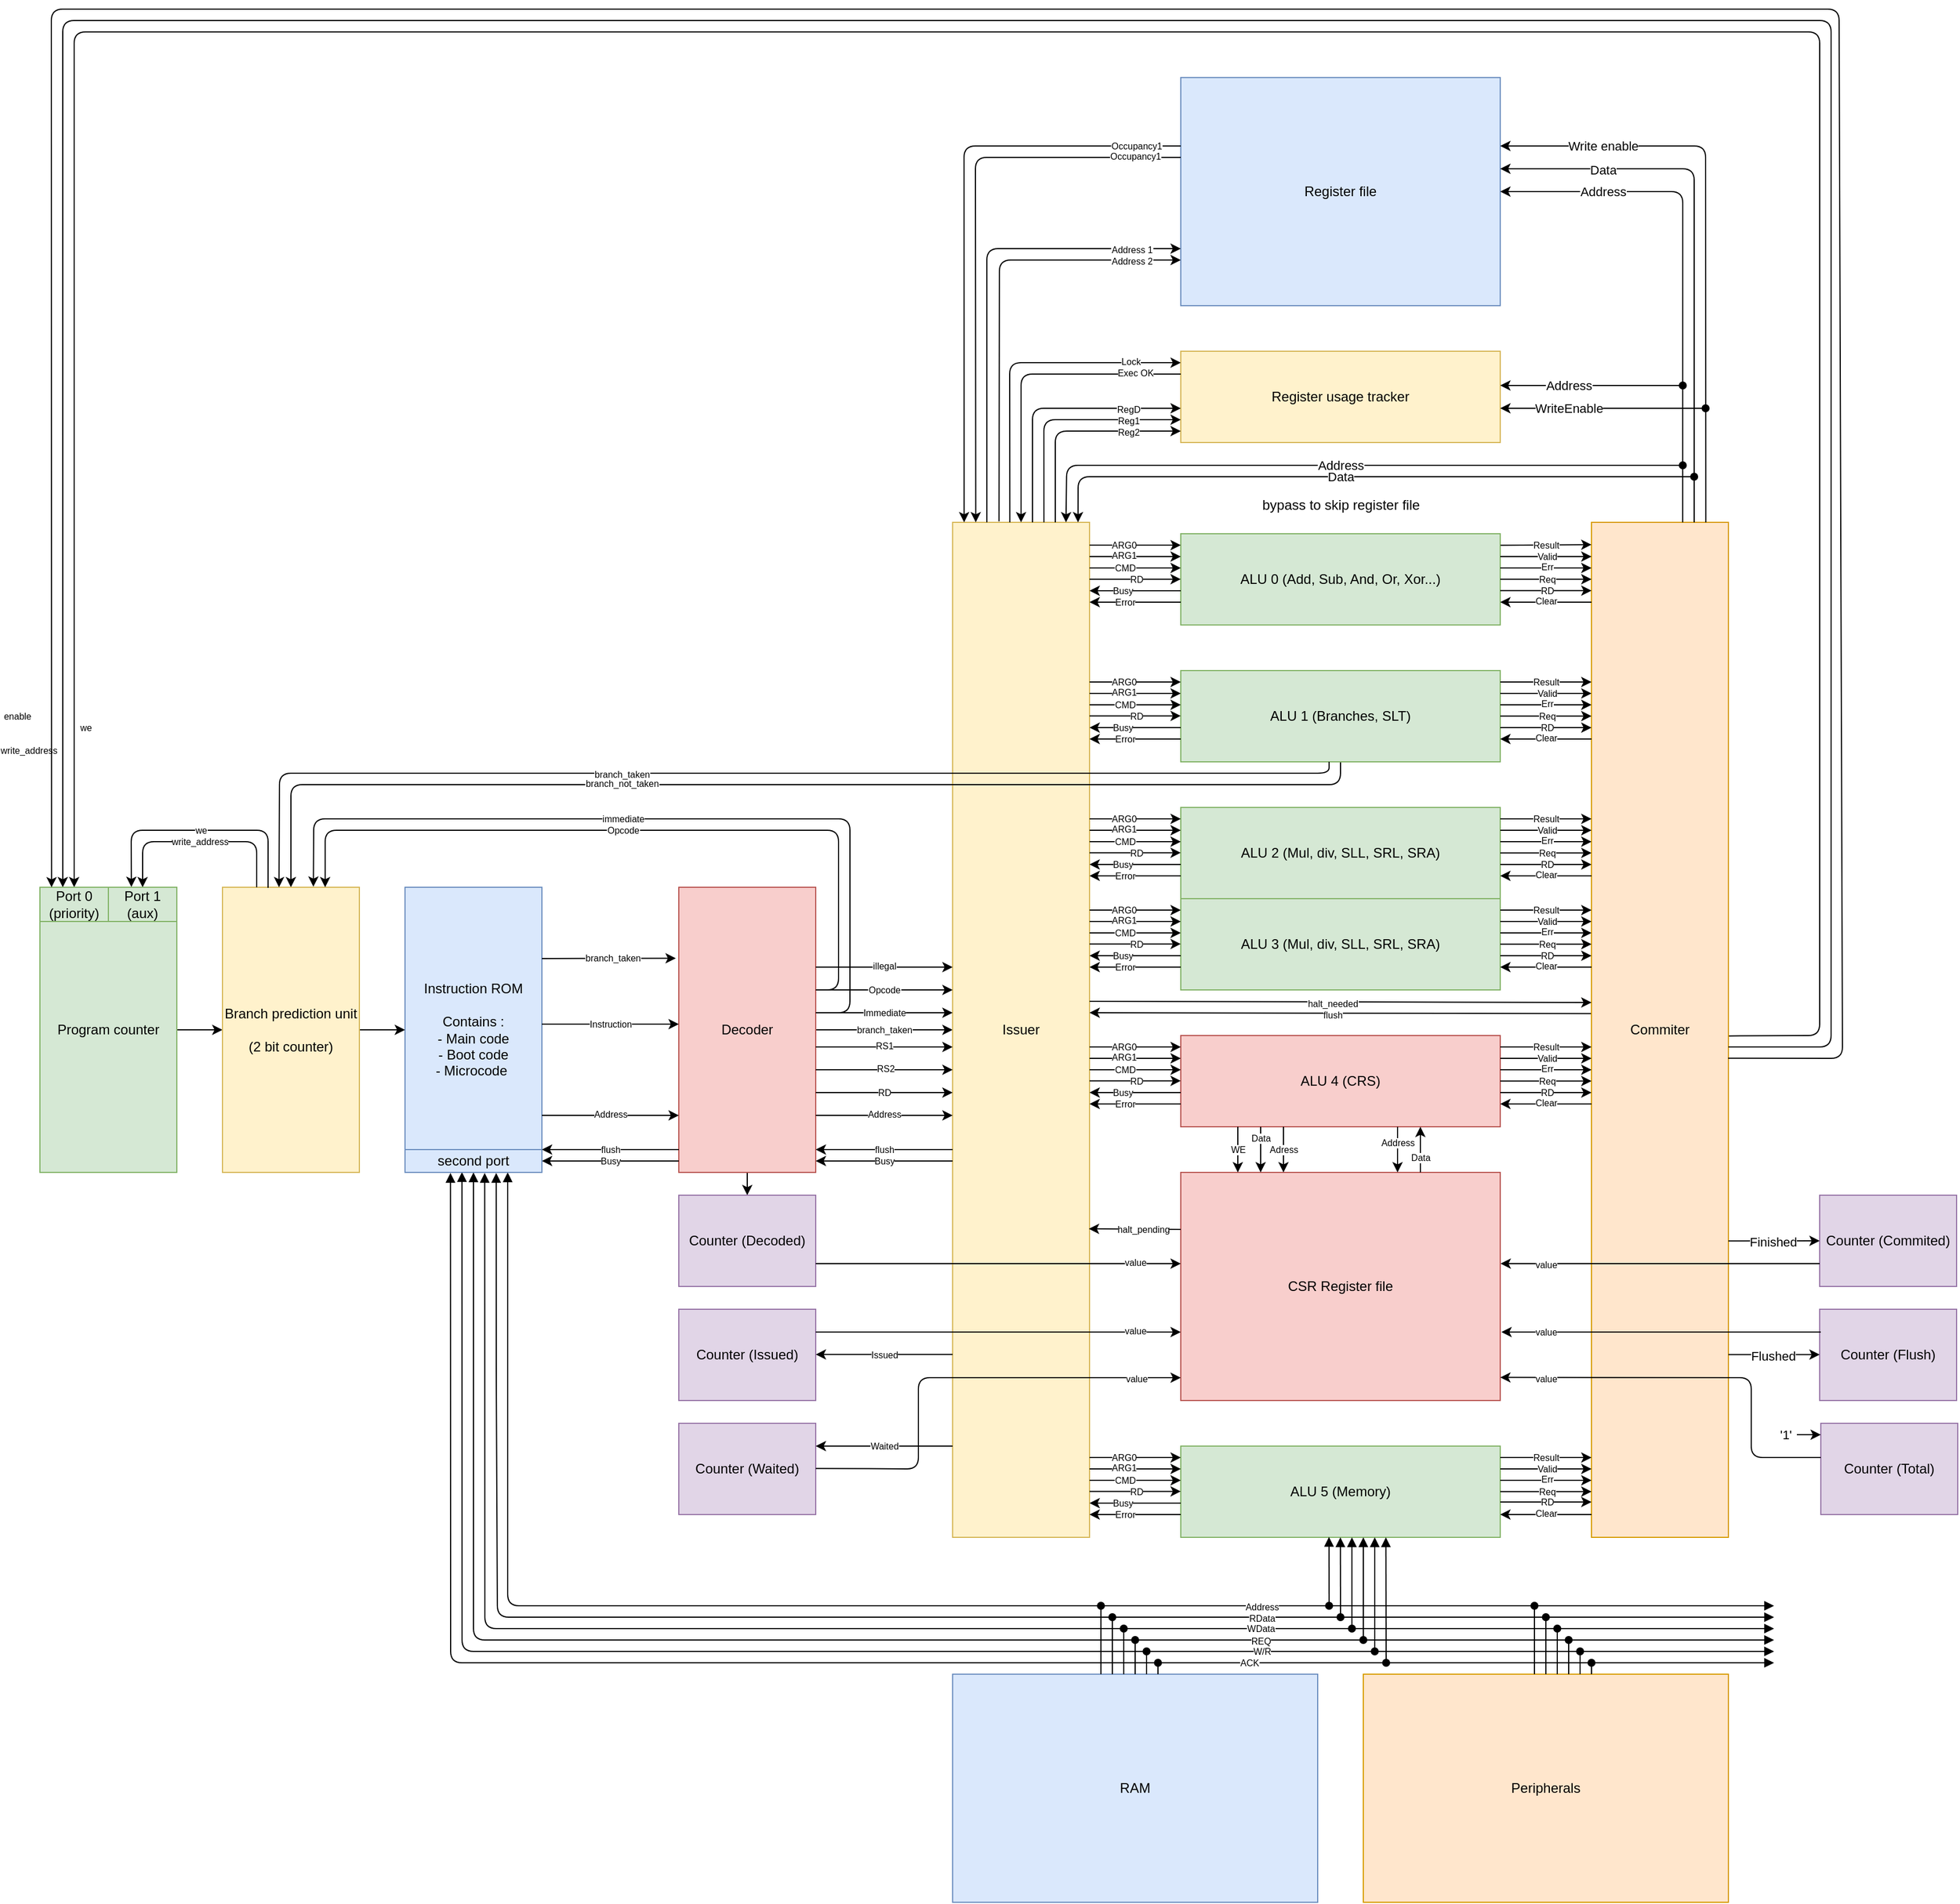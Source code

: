 <mxfile>
    <diagram name="Page-1" id="RnoSN_UY9LIXPHD4EfgN">
        <mxGraphModel dx="2396" dy="1620" grid="1" gridSize="10" guides="1" tooltips="1" connect="1" arrows="1" fold="1" page="1" pageScale="1" pageWidth="827" pageHeight="1169" math="0" shadow="0">
            <root>
                <mxCell id="0"/>
                <mxCell id="1" parent="0"/>
                <mxCell id="379" value="" style="edgeStyle=none;html=1;" parent="1" source="71" target="373" edge="1">
                    <mxGeometry relative="1" as="geometry"/>
                </mxCell>
                <mxCell id="478" style="edgeStyle=none;html=1;exitX=1;exitY=0.5;exitDx=0;exitDy=0;entryX=0;entryY=0.5;entryDx=0;entryDy=0;" edge="1" parent="1" source="71" target="72">
                    <mxGeometry relative="1" as="geometry"/>
                </mxCell>
                <mxCell id="479" value="branch_taken" style="edgeLabel;html=1;align=center;verticalAlign=middle;resizable=0;points=[];fontSize=8;" vertex="1" connectable="0" parent="478">
                    <mxGeometry x="-0.07" y="-1" relative="1" as="geometry">
                        <mxPoint x="4" y="-1" as="offset"/>
                    </mxGeometry>
                </mxCell>
                <mxCell id="71" value="Decoder" style="rounded=0;whiteSpace=wrap;html=1;fillColor=#f8cecc;strokeColor=#b85450;" parent="1" vertex="1">
                    <mxGeometry x="120" y="630" width="120" height="250" as="geometry"/>
                </mxCell>
                <mxCell id="72" value="Issuer" style="rounded=0;whiteSpace=wrap;html=1;fillColor=#fff2cc;strokeColor=#d6b656;" parent="1" vertex="1">
                    <mxGeometry x="360" y="310" width="120" height="890" as="geometry"/>
                </mxCell>
                <mxCell id="487" style="edgeStyle=none;html=1;entryX=0.25;entryY=0;entryDx=0;entryDy=0;exitX=1.004;exitY=0.506;exitDx=0;exitDy=0;exitPerimeter=0;" edge="1" parent="1" source="73" target="411">
                    <mxGeometry relative="1" as="geometry">
                        <Array as="points">
                            <mxPoint x="1120" y="760"/>
                            <mxPoint x="1120" y="-120"/>
                            <mxPoint x="-410" y="-120"/>
                        </Array>
                    </mxGeometry>
                </mxCell>
                <mxCell id="489" value="we" style="edgeLabel;html=1;align=center;verticalAlign=middle;resizable=0;points=[];fontSize=8;" vertex="1" connectable="0" parent="487">
                    <mxGeometry x="0.916" y="-1" relative="1" as="geometry">
                        <mxPoint x="11" y="-4" as="offset"/>
                    </mxGeometry>
                </mxCell>
                <mxCell id="495" style="edgeStyle=none;html=1;exitX=0.004;exitY=0.484;exitDx=0;exitDy=0;exitPerimeter=0;" edge="1" parent="1" source="73">
                    <mxGeometry relative="1" as="geometry">
                        <mxPoint x="480" y="740" as="targetPoint"/>
                    </mxGeometry>
                </mxCell>
                <mxCell id="496" value="&lt;font style=&quot;font-size: 8px;&quot;&gt;flush&lt;/font&gt;" style="edgeLabel;html=1;align=center;verticalAlign=middle;resizable=0;points=[];" vertex="1" connectable="0" parent="495">
                    <mxGeometry x="0.033" relative="1" as="geometry">
                        <mxPoint as="offset"/>
                    </mxGeometry>
                </mxCell>
                <mxCell id="73" value="Commiter" style="rounded=0;whiteSpace=wrap;html=1;fillColor=#ffe6cc;strokeColor=#d79b00;" parent="1" vertex="1">
                    <mxGeometry x="920" y="310" width="120" height="890" as="geometry"/>
                </mxCell>
                <mxCell id="75" value="Instruction ROM&lt;div&gt;&lt;br&gt;&lt;/div&gt;&lt;div&gt;Contains :&lt;/div&gt;&lt;div&gt;- Main code&lt;/div&gt;&lt;div&gt;- Boot code&lt;/div&gt;&lt;div&gt;- Microcode&amp;nbsp;&lt;/div&gt;" style="rounded=0;whiteSpace=wrap;html=1;fillColor=#dae8fc;strokeColor=#6c8ebf;" parent="1" vertex="1">
                    <mxGeometry x="-120" y="630" width="120" height="250" as="geometry"/>
                </mxCell>
                <mxCell id="77" value="Register usage tracker" style="rounded=0;whiteSpace=wrap;html=1;fillColor=#fff2cc;strokeColor=#d6b656;" parent="1" vertex="1">
                    <mxGeometry x="560" y="160" width="280" height="80" as="geometry"/>
                </mxCell>
                <mxCell id="78" value="Register file" style="rounded=0;whiteSpace=wrap;html=1;fillColor=#dae8fc;strokeColor=#6c8ebf;" parent="1" vertex="1">
                    <mxGeometry x="560" y="-80" width="280" height="200" as="geometry"/>
                </mxCell>
                <mxCell id="79" value="ALU 0 (Add, Sub, And, Or, Xor...)" style="rounded=0;whiteSpace=wrap;html=1;fillColor=#d5e8d4;strokeColor=#82b366;" parent="1" vertex="1">
                    <mxGeometry x="560" y="320" width="280" height="80" as="geometry"/>
                </mxCell>
                <mxCell id="483" style="edgeStyle=none;html=1;entryX=0.5;entryY=0;entryDx=0;entryDy=0;exitX=0.5;exitY=1;exitDx=0;exitDy=0;" edge="1" parent="1" source="80" target="465">
                    <mxGeometry relative="1" as="geometry">
                        <Array as="points">
                            <mxPoint x="700" y="540"/>
                            <mxPoint x="-220" y="540"/>
                        </Array>
                    </mxGeometry>
                </mxCell>
                <mxCell id="486" value="branch_not_taken" style="edgeLabel;html=1;align=center;verticalAlign=middle;resizable=0;points=[];fontSize=8;" vertex="1" connectable="0" parent="483">
                    <mxGeometry x="0.263" y="-1" relative="1" as="geometry">
                        <mxPoint as="offset"/>
                    </mxGeometry>
                </mxCell>
                <mxCell id="80" value="ALU 1 (Branches, SLT)" style="rounded=0;whiteSpace=wrap;html=1;fillColor=#d5e8d4;strokeColor=#82b366;" parent="1" vertex="1">
                    <mxGeometry x="560" y="440" width="280" height="80" as="geometry"/>
                </mxCell>
                <mxCell id="81" value="ALU 2 (Mul, div,&amp;nbsp;&lt;span style=&quot;color: rgb(0, 0, 0);&quot;&gt;SLL, SRL, SRA&lt;/span&gt;)" style="rounded=0;whiteSpace=wrap;html=1;fillColor=#d5e8d4;strokeColor=#82b366;" parent="1" vertex="1">
                    <mxGeometry x="560" y="560" width="280" height="80" as="geometry"/>
                </mxCell>
                <mxCell id="82" value="ALU 3&amp;nbsp;&lt;span style=&quot;color: rgb(0, 0, 0);&quot;&gt;(Mul, div,&amp;nbsp;&lt;/span&gt;&lt;span style=&quot;scrollbar-color: rgb(226, 226, 226) rgb(251, 251, 251); color: rgb(0, 0, 0);&quot;&gt;SLL, SRL, SRA&lt;/span&gt;&lt;span style=&quot;color: rgb(0, 0, 0);&quot;&gt;)&lt;/span&gt;" style="rounded=0;whiteSpace=wrap;html=1;fillColor=#d5e8d4;strokeColor=#82b366;" parent="1" vertex="1">
                    <mxGeometry x="560" y="640" width="280" height="80" as="geometry"/>
                </mxCell>
                <mxCell id="83" value="ALU 4 (CRS)" style="rounded=0;whiteSpace=wrap;html=1;fillColor=#f8cecc;strokeColor=#b85450;" parent="1" vertex="1">
                    <mxGeometry x="560" y="760" width="280" height="80" as="geometry"/>
                </mxCell>
                <mxCell id="84" value="CSR Register file" style="rounded=0;whiteSpace=wrap;html=1;fillColor=#f8cecc;strokeColor=#b85450;" parent="1" vertex="1">
                    <mxGeometry x="560" y="880" width="280" height="200" as="geometry"/>
                </mxCell>
                <mxCell id="86" value="ALU 5 (Memory)" style="rounded=0;whiteSpace=wrap;html=1;fillColor=#d5e8d4;strokeColor=#82b366;" parent="1" vertex="1">
                    <mxGeometry x="560" y="1120" width="280" height="80" as="geometry"/>
                </mxCell>
                <mxCell id="88" value="" style="endArrow=classic;html=1;" parent="1" edge="1">
                    <mxGeometry width="50" height="50" relative="1" as="geometry">
                        <mxPoint x="480" y="330" as="sourcePoint"/>
                        <mxPoint x="560" y="330" as="targetPoint"/>
                    </mxGeometry>
                </mxCell>
                <mxCell id="93" value="ARG0" style="edgeLabel;html=1;align=center;verticalAlign=middle;resizable=0;points=[];fontSize=8;" parent="88" vertex="1" connectable="0">
                    <mxGeometry x="-0.16" relative="1" as="geometry">
                        <mxPoint x="-4" as="offset"/>
                    </mxGeometry>
                </mxCell>
                <mxCell id="89" value="" style="endArrow=classic;html=1;exitX=1.002;exitY=0.022;exitDx=0;exitDy=0;exitPerimeter=0;" parent="1" edge="1">
                    <mxGeometry width="50" height="50" relative="1" as="geometry">
                        <mxPoint x="480" y="340" as="sourcePoint"/>
                        <mxPoint x="560" y="340" as="targetPoint"/>
                    </mxGeometry>
                </mxCell>
                <mxCell id="94" value="ARG1" style="edgeLabel;html=1;align=center;verticalAlign=middle;resizable=0;points=[];fontSize=8;" parent="89" vertex="1" connectable="0">
                    <mxGeometry x="-0.075" y="1" relative="1" as="geometry">
                        <mxPoint x="-7" as="offset"/>
                    </mxGeometry>
                </mxCell>
                <mxCell id="90" value="" style="endArrow=classic;html=1;" parent="1" edge="1">
                    <mxGeometry width="50" height="50" relative="1" as="geometry">
                        <mxPoint x="480" y="350" as="sourcePoint"/>
                        <mxPoint x="560" y="350" as="targetPoint"/>
                    </mxGeometry>
                </mxCell>
                <mxCell id="95" value="CMD" style="edgeLabel;html=1;align=center;verticalAlign=middle;resizable=0;points=[];fontSize=8;" parent="90" vertex="1" connectable="0">
                    <mxGeometry x="-0.315" relative="1" as="geometry">
                        <mxPoint x="3" as="offset"/>
                    </mxGeometry>
                </mxCell>
                <mxCell id="91" value="" style="endArrow=classic;html=1;" parent="1" edge="1">
                    <mxGeometry width="50" height="50" relative="1" as="geometry">
                        <mxPoint x="560" y="370" as="sourcePoint"/>
                        <mxPoint x="480" y="370" as="targetPoint"/>
                    </mxGeometry>
                </mxCell>
                <mxCell id="96" value="Busy" style="edgeLabel;html=1;align=center;verticalAlign=middle;resizable=0;points=[];fontSize=8;" parent="91" vertex="1" connectable="0">
                    <mxGeometry x="0.284" relative="1" as="geometry">
                        <mxPoint as="offset"/>
                    </mxGeometry>
                </mxCell>
                <mxCell id="92" value="" style="endArrow=classic;html=1;exitX=-0.001;exitY=0.625;exitDx=0;exitDy=0;exitPerimeter=0;" parent="1" edge="1">
                    <mxGeometry width="50" height="50" relative="1" as="geometry">
                        <mxPoint x="560" y="380" as="sourcePoint"/>
                        <mxPoint x="480" y="380" as="targetPoint"/>
                    </mxGeometry>
                </mxCell>
                <mxCell id="97" value="Error" style="edgeLabel;html=1;align=center;verticalAlign=middle;resizable=0;points=[];fontSize=8;" parent="92" vertex="1" connectable="0">
                    <mxGeometry x="0.343" relative="1" as="geometry">
                        <mxPoint x="4" as="offset"/>
                    </mxGeometry>
                </mxCell>
                <mxCell id="148" value="" style="endArrow=classic;html=1;exitX=1.001;exitY=0.127;exitDx=0;exitDy=0;exitPerimeter=0;entryX=0;entryY=0.022;entryDx=0;entryDy=0;entryPerimeter=0;" parent="1" source="79" target="73" edge="1">
                    <mxGeometry width="50" height="50" relative="1" as="geometry">
                        <mxPoint x="870" y="390" as="sourcePoint"/>
                        <mxPoint x="920" y="340" as="targetPoint"/>
                    </mxGeometry>
                </mxCell>
                <mxCell id="203" value="Result" style="edgeLabel;html=1;align=center;verticalAlign=middle;resizable=0;points=[];fontSize=8;" parent="148" vertex="1" connectable="0">
                    <mxGeometry x="0.041" relative="1" as="geometry">
                        <mxPoint x="-2" as="offset"/>
                    </mxGeometry>
                </mxCell>
                <mxCell id="149" value="" style="endArrow=classic;html=1;" parent="1" edge="1">
                    <mxGeometry width="50" height="50" relative="1" as="geometry">
                        <mxPoint x="480" y="450" as="sourcePoint"/>
                        <mxPoint x="560" y="450" as="targetPoint"/>
                    </mxGeometry>
                </mxCell>
                <mxCell id="150" value="ARG0" style="edgeLabel;html=1;align=center;verticalAlign=middle;resizable=0;points=[];fontSize=8;" parent="149" vertex="1" connectable="0">
                    <mxGeometry x="-0.16" relative="1" as="geometry">
                        <mxPoint x="-4" as="offset"/>
                    </mxGeometry>
                </mxCell>
                <mxCell id="151" value="" style="endArrow=classic;html=1;exitX=1.002;exitY=0.022;exitDx=0;exitDy=0;exitPerimeter=0;" parent="1" edge="1">
                    <mxGeometry width="50" height="50" relative="1" as="geometry">
                        <mxPoint x="480" y="460" as="sourcePoint"/>
                        <mxPoint x="560" y="460" as="targetPoint"/>
                    </mxGeometry>
                </mxCell>
                <mxCell id="152" value="ARG1" style="edgeLabel;html=1;align=center;verticalAlign=middle;resizable=0;points=[];fontSize=8;" parent="151" vertex="1" connectable="0">
                    <mxGeometry x="-0.075" y="1" relative="1" as="geometry">
                        <mxPoint x="-7" as="offset"/>
                    </mxGeometry>
                </mxCell>
                <mxCell id="153" value="" style="endArrow=classic;html=1;" parent="1" edge="1">
                    <mxGeometry width="50" height="50" relative="1" as="geometry">
                        <mxPoint x="480" y="470" as="sourcePoint"/>
                        <mxPoint x="560" y="470" as="targetPoint"/>
                    </mxGeometry>
                </mxCell>
                <mxCell id="154" value="CMD" style="edgeLabel;html=1;align=center;verticalAlign=middle;resizable=0;points=[];fontSize=8;" parent="153" vertex="1" connectable="0">
                    <mxGeometry x="-0.315" relative="1" as="geometry">
                        <mxPoint x="3" as="offset"/>
                    </mxGeometry>
                </mxCell>
                <mxCell id="155" value="" style="endArrow=classic;html=1;" parent="1" edge="1">
                    <mxGeometry width="50" height="50" relative="1" as="geometry">
                        <mxPoint x="560" y="490" as="sourcePoint"/>
                        <mxPoint x="480" y="490" as="targetPoint"/>
                    </mxGeometry>
                </mxCell>
                <mxCell id="156" value="Busy" style="edgeLabel;html=1;align=center;verticalAlign=middle;resizable=0;points=[];fontSize=8;" parent="155" vertex="1" connectable="0">
                    <mxGeometry x="0.284" relative="1" as="geometry">
                        <mxPoint as="offset"/>
                    </mxGeometry>
                </mxCell>
                <mxCell id="157" value="" style="endArrow=classic;html=1;exitX=-0.001;exitY=0.625;exitDx=0;exitDy=0;exitPerimeter=0;" parent="1" edge="1">
                    <mxGeometry width="50" height="50" relative="1" as="geometry">
                        <mxPoint x="560" y="500" as="sourcePoint"/>
                        <mxPoint x="480" y="500" as="targetPoint"/>
                    </mxGeometry>
                </mxCell>
                <mxCell id="158" value="Error" style="edgeLabel;html=1;align=center;verticalAlign=middle;resizable=0;points=[];fontSize=8;" parent="157" vertex="1" connectable="0">
                    <mxGeometry x="0.343" relative="1" as="geometry">
                        <mxPoint x="4" as="offset"/>
                    </mxGeometry>
                </mxCell>
                <mxCell id="159" value="" style="endArrow=classic;html=1;" parent="1" edge="1">
                    <mxGeometry width="50" height="50" relative="1" as="geometry">
                        <mxPoint x="480" y="570" as="sourcePoint"/>
                        <mxPoint x="560" y="570" as="targetPoint"/>
                    </mxGeometry>
                </mxCell>
                <mxCell id="160" value="ARG0" style="edgeLabel;html=1;align=center;verticalAlign=middle;resizable=0;points=[];fontSize=8;" parent="159" vertex="1" connectable="0">
                    <mxGeometry x="-0.16" relative="1" as="geometry">
                        <mxPoint x="-4" as="offset"/>
                    </mxGeometry>
                </mxCell>
                <mxCell id="161" value="" style="endArrow=classic;html=1;exitX=1.002;exitY=0.022;exitDx=0;exitDy=0;exitPerimeter=0;" parent="1" edge="1">
                    <mxGeometry width="50" height="50" relative="1" as="geometry">
                        <mxPoint x="480" y="580" as="sourcePoint"/>
                        <mxPoint x="560" y="580" as="targetPoint"/>
                    </mxGeometry>
                </mxCell>
                <mxCell id="162" value="ARG1" style="edgeLabel;html=1;align=center;verticalAlign=middle;resizable=0;points=[];fontSize=8;" parent="161" vertex="1" connectable="0">
                    <mxGeometry x="-0.075" y="1" relative="1" as="geometry">
                        <mxPoint x="-7" as="offset"/>
                    </mxGeometry>
                </mxCell>
                <mxCell id="163" value="" style="endArrow=classic;html=1;" parent="1" edge="1">
                    <mxGeometry width="50" height="50" relative="1" as="geometry">
                        <mxPoint x="480" y="590" as="sourcePoint"/>
                        <mxPoint x="560" y="590" as="targetPoint"/>
                    </mxGeometry>
                </mxCell>
                <mxCell id="164" value="CMD" style="edgeLabel;html=1;align=center;verticalAlign=middle;resizable=0;points=[];fontSize=8;" parent="163" vertex="1" connectable="0">
                    <mxGeometry x="-0.315" relative="1" as="geometry">
                        <mxPoint x="3" as="offset"/>
                    </mxGeometry>
                </mxCell>
                <mxCell id="165" value="" style="endArrow=classic;html=1;" parent="1" edge="1">
                    <mxGeometry width="50" height="50" relative="1" as="geometry">
                        <mxPoint x="560" y="610" as="sourcePoint"/>
                        <mxPoint x="480" y="610" as="targetPoint"/>
                    </mxGeometry>
                </mxCell>
                <mxCell id="166" value="Busy" style="edgeLabel;html=1;align=center;verticalAlign=middle;resizable=0;points=[];fontSize=8;" parent="165" vertex="1" connectable="0">
                    <mxGeometry x="0.284" relative="1" as="geometry">
                        <mxPoint as="offset"/>
                    </mxGeometry>
                </mxCell>
                <mxCell id="167" value="" style="endArrow=classic;html=1;exitX=-0.001;exitY=0.625;exitDx=0;exitDy=0;exitPerimeter=0;" parent="1" edge="1">
                    <mxGeometry width="50" height="50" relative="1" as="geometry">
                        <mxPoint x="560" y="620" as="sourcePoint"/>
                        <mxPoint x="480" y="620" as="targetPoint"/>
                    </mxGeometry>
                </mxCell>
                <mxCell id="168" value="Error" style="edgeLabel;html=1;align=center;verticalAlign=middle;resizable=0;points=[];fontSize=8;" parent="167" vertex="1" connectable="0">
                    <mxGeometry x="0.343" relative="1" as="geometry">
                        <mxPoint x="4" as="offset"/>
                    </mxGeometry>
                </mxCell>
                <mxCell id="169" value="" style="endArrow=classic;html=1;" parent="1" edge="1">
                    <mxGeometry width="50" height="50" relative="1" as="geometry">
                        <mxPoint x="480" y="650" as="sourcePoint"/>
                        <mxPoint x="560" y="650" as="targetPoint"/>
                    </mxGeometry>
                </mxCell>
                <mxCell id="170" value="ARG0" style="edgeLabel;html=1;align=center;verticalAlign=middle;resizable=0;points=[];fontSize=8;" parent="169" vertex="1" connectable="0">
                    <mxGeometry x="-0.16" relative="1" as="geometry">
                        <mxPoint x="-4" as="offset"/>
                    </mxGeometry>
                </mxCell>
                <mxCell id="171" value="" style="endArrow=classic;html=1;exitX=1.002;exitY=0.022;exitDx=0;exitDy=0;exitPerimeter=0;" parent="1" edge="1">
                    <mxGeometry width="50" height="50" relative="1" as="geometry">
                        <mxPoint x="480" y="660" as="sourcePoint"/>
                        <mxPoint x="560" y="660" as="targetPoint"/>
                    </mxGeometry>
                </mxCell>
                <mxCell id="172" value="ARG1" style="edgeLabel;html=1;align=center;verticalAlign=middle;resizable=0;points=[];fontSize=8;" parent="171" vertex="1" connectable="0">
                    <mxGeometry x="-0.075" y="1" relative="1" as="geometry">
                        <mxPoint x="-7" as="offset"/>
                    </mxGeometry>
                </mxCell>
                <mxCell id="173" value="" style="endArrow=classic;html=1;" parent="1" edge="1">
                    <mxGeometry width="50" height="50" relative="1" as="geometry">
                        <mxPoint x="480" y="670" as="sourcePoint"/>
                        <mxPoint x="560" y="670" as="targetPoint"/>
                    </mxGeometry>
                </mxCell>
                <mxCell id="174" value="CMD" style="edgeLabel;html=1;align=center;verticalAlign=middle;resizable=0;points=[];fontSize=8;" parent="173" vertex="1" connectable="0">
                    <mxGeometry x="-0.315" relative="1" as="geometry">
                        <mxPoint x="3" as="offset"/>
                    </mxGeometry>
                </mxCell>
                <mxCell id="175" value="" style="endArrow=classic;html=1;" parent="1" edge="1">
                    <mxGeometry width="50" height="50" relative="1" as="geometry">
                        <mxPoint x="560" y="690" as="sourcePoint"/>
                        <mxPoint x="480" y="690" as="targetPoint"/>
                    </mxGeometry>
                </mxCell>
                <mxCell id="176" value="Busy" style="edgeLabel;html=1;align=center;verticalAlign=middle;resizable=0;points=[];fontSize=8;" parent="175" vertex="1" connectable="0">
                    <mxGeometry x="0.284" relative="1" as="geometry">
                        <mxPoint as="offset"/>
                    </mxGeometry>
                </mxCell>
                <mxCell id="177" value="" style="endArrow=classic;html=1;exitX=-0.001;exitY=0.625;exitDx=0;exitDy=0;exitPerimeter=0;" parent="1" edge="1">
                    <mxGeometry width="50" height="50" relative="1" as="geometry">
                        <mxPoint x="560" y="700" as="sourcePoint"/>
                        <mxPoint x="480" y="700" as="targetPoint"/>
                    </mxGeometry>
                </mxCell>
                <mxCell id="178" value="Error" style="edgeLabel;html=1;align=center;verticalAlign=middle;resizable=0;points=[];fontSize=8;" parent="177" vertex="1" connectable="0">
                    <mxGeometry x="0.343" relative="1" as="geometry">
                        <mxPoint x="4" as="offset"/>
                    </mxGeometry>
                </mxCell>
                <mxCell id="179" value="" style="endArrow=classic;html=1;" parent="1" edge="1">
                    <mxGeometry width="50" height="50" relative="1" as="geometry">
                        <mxPoint x="480" y="770" as="sourcePoint"/>
                        <mxPoint x="560" y="770" as="targetPoint"/>
                    </mxGeometry>
                </mxCell>
                <mxCell id="180" value="ARG0" style="edgeLabel;html=1;align=center;verticalAlign=middle;resizable=0;points=[];fontSize=8;" parent="179" vertex="1" connectable="0">
                    <mxGeometry x="-0.16" relative="1" as="geometry">
                        <mxPoint x="-4" as="offset"/>
                    </mxGeometry>
                </mxCell>
                <mxCell id="181" value="" style="endArrow=classic;html=1;exitX=1.002;exitY=0.022;exitDx=0;exitDy=0;exitPerimeter=0;" parent="1" edge="1">
                    <mxGeometry width="50" height="50" relative="1" as="geometry">
                        <mxPoint x="480" y="780" as="sourcePoint"/>
                        <mxPoint x="560" y="780" as="targetPoint"/>
                    </mxGeometry>
                </mxCell>
                <mxCell id="182" value="ARG1" style="edgeLabel;html=1;align=center;verticalAlign=middle;resizable=0;points=[];fontSize=8;" parent="181" vertex="1" connectable="0">
                    <mxGeometry x="-0.075" y="1" relative="1" as="geometry">
                        <mxPoint x="-7" as="offset"/>
                    </mxGeometry>
                </mxCell>
                <mxCell id="183" value="" style="endArrow=classic;html=1;" parent="1" edge="1">
                    <mxGeometry width="50" height="50" relative="1" as="geometry">
                        <mxPoint x="480" y="790" as="sourcePoint"/>
                        <mxPoint x="560" y="790" as="targetPoint"/>
                    </mxGeometry>
                </mxCell>
                <mxCell id="184" value="CMD" style="edgeLabel;html=1;align=center;verticalAlign=middle;resizable=0;points=[];fontSize=8;" parent="183" vertex="1" connectable="0">
                    <mxGeometry x="-0.315" relative="1" as="geometry">
                        <mxPoint x="3" as="offset"/>
                    </mxGeometry>
                </mxCell>
                <mxCell id="185" value="" style="endArrow=classic;html=1;" parent="1" edge="1">
                    <mxGeometry width="50" height="50" relative="1" as="geometry">
                        <mxPoint x="560" y="810" as="sourcePoint"/>
                        <mxPoint x="480" y="810" as="targetPoint"/>
                    </mxGeometry>
                </mxCell>
                <mxCell id="186" value="Busy" style="edgeLabel;html=1;align=center;verticalAlign=middle;resizable=0;points=[];fontSize=8;" parent="185" vertex="1" connectable="0">
                    <mxGeometry x="0.284" relative="1" as="geometry">
                        <mxPoint as="offset"/>
                    </mxGeometry>
                </mxCell>
                <mxCell id="187" value="" style="endArrow=classic;html=1;exitX=-0.001;exitY=0.625;exitDx=0;exitDy=0;exitPerimeter=0;" parent="1" edge="1">
                    <mxGeometry width="50" height="50" relative="1" as="geometry">
                        <mxPoint x="560" y="820" as="sourcePoint"/>
                        <mxPoint x="480" y="820" as="targetPoint"/>
                    </mxGeometry>
                </mxCell>
                <mxCell id="188" value="Error" style="edgeLabel;html=1;align=center;verticalAlign=middle;resizable=0;points=[];fontSize=8;" parent="187" vertex="1" connectable="0">
                    <mxGeometry x="0.343" relative="1" as="geometry">
                        <mxPoint x="4" as="offset"/>
                    </mxGeometry>
                </mxCell>
                <mxCell id="189" value="" style="endArrow=classic;html=1;" parent="1" edge="1">
                    <mxGeometry width="50" height="50" relative="1" as="geometry">
                        <mxPoint x="480" y="1130" as="sourcePoint"/>
                        <mxPoint x="560" y="1130" as="targetPoint"/>
                    </mxGeometry>
                </mxCell>
                <mxCell id="190" value="ARG0" style="edgeLabel;html=1;align=center;verticalAlign=middle;resizable=0;points=[];fontSize=8;" parent="189" vertex="1" connectable="0">
                    <mxGeometry x="-0.16" relative="1" as="geometry">
                        <mxPoint x="-4" as="offset"/>
                    </mxGeometry>
                </mxCell>
                <mxCell id="191" value="" style="endArrow=classic;html=1;exitX=1.002;exitY=0.022;exitDx=0;exitDy=0;exitPerimeter=0;" parent="1" edge="1">
                    <mxGeometry width="50" height="50" relative="1" as="geometry">
                        <mxPoint x="480" y="1140" as="sourcePoint"/>
                        <mxPoint x="560" y="1140" as="targetPoint"/>
                    </mxGeometry>
                </mxCell>
                <mxCell id="192" value="ARG1" style="edgeLabel;html=1;align=center;verticalAlign=middle;resizable=0;points=[];fontSize=8;" parent="191" vertex="1" connectable="0">
                    <mxGeometry x="-0.075" y="1" relative="1" as="geometry">
                        <mxPoint x="-7" as="offset"/>
                    </mxGeometry>
                </mxCell>
                <mxCell id="193" value="" style="endArrow=classic;html=1;" parent="1" edge="1">
                    <mxGeometry width="50" height="50" relative="1" as="geometry">
                        <mxPoint x="480" y="1150" as="sourcePoint"/>
                        <mxPoint x="560" y="1150" as="targetPoint"/>
                    </mxGeometry>
                </mxCell>
                <mxCell id="194" value="CMD" style="edgeLabel;html=1;align=center;verticalAlign=middle;resizable=0;points=[];fontSize=8;" parent="193" vertex="1" connectable="0">
                    <mxGeometry x="-0.315" relative="1" as="geometry">
                        <mxPoint x="3" as="offset"/>
                    </mxGeometry>
                </mxCell>
                <mxCell id="195" value="" style="endArrow=classic;html=1;" parent="1" edge="1">
                    <mxGeometry width="50" height="50" relative="1" as="geometry">
                        <mxPoint x="560" y="1170" as="sourcePoint"/>
                        <mxPoint x="480" y="1170" as="targetPoint"/>
                    </mxGeometry>
                </mxCell>
                <mxCell id="196" value="Busy" style="edgeLabel;html=1;align=center;verticalAlign=middle;resizable=0;points=[];fontSize=8;" parent="195" vertex="1" connectable="0">
                    <mxGeometry x="0.284" relative="1" as="geometry">
                        <mxPoint as="offset"/>
                    </mxGeometry>
                </mxCell>
                <mxCell id="197" value="" style="endArrow=classic;html=1;exitX=-0.001;exitY=0.625;exitDx=0;exitDy=0;exitPerimeter=0;" parent="1" edge="1">
                    <mxGeometry width="50" height="50" relative="1" as="geometry">
                        <mxPoint x="560" y="1180" as="sourcePoint"/>
                        <mxPoint x="480" y="1180" as="targetPoint"/>
                    </mxGeometry>
                </mxCell>
                <mxCell id="198" value="Error" style="edgeLabel;html=1;align=center;verticalAlign=middle;resizable=0;points=[];fontSize=8;" parent="197" vertex="1" connectable="0">
                    <mxGeometry x="0.343" relative="1" as="geometry">
                        <mxPoint x="4" as="offset"/>
                    </mxGeometry>
                </mxCell>
                <mxCell id="199" value="" style="endArrow=classic;html=1;exitX=1.001;exitY=0.127;exitDx=0;exitDy=0;exitPerimeter=0;entryX=0;entryY=0.022;entryDx=0;entryDy=0;entryPerimeter=0;" parent="1" edge="1">
                    <mxGeometry width="50" height="50" relative="1" as="geometry">
                        <mxPoint x="840" y="340" as="sourcePoint"/>
                        <mxPoint x="920" y="340" as="targetPoint"/>
                    </mxGeometry>
                </mxCell>
                <mxCell id="204" value="Valid" style="edgeLabel;html=1;align=center;verticalAlign=middle;resizable=0;points=[];fontSize=8;" parent="199" vertex="1" connectable="0">
                    <mxGeometry x="-0.089" relative="1" as="geometry">
                        <mxPoint x="4" as="offset"/>
                    </mxGeometry>
                </mxCell>
                <mxCell id="200" value="" style="endArrow=classic;html=1;exitX=1.001;exitY=0.127;exitDx=0;exitDy=0;exitPerimeter=0;entryX=0;entryY=0.022;entryDx=0;entryDy=0;entryPerimeter=0;" parent="1" edge="1">
                    <mxGeometry width="50" height="50" relative="1" as="geometry">
                        <mxPoint x="840" y="350" as="sourcePoint"/>
                        <mxPoint x="920" y="350" as="targetPoint"/>
                    </mxGeometry>
                </mxCell>
                <mxCell id="205" value="Err" style="edgeLabel;html=1;align=center;verticalAlign=middle;resizable=0;points=[];fontSize=8;" parent="200" vertex="1" connectable="0">
                    <mxGeometry x="-0.117" y="1" relative="1" as="geometry">
                        <mxPoint x="5" as="offset"/>
                    </mxGeometry>
                </mxCell>
                <mxCell id="201" value="" style="endArrow=classic;html=1;exitX=1.001;exitY=0.127;exitDx=0;exitDy=0;exitPerimeter=0;entryX=0;entryY=0.022;entryDx=0;entryDy=0;entryPerimeter=0;" parent="1" edge="1">
                    <mxGeometry width="50" height="50" relative="1" as="geometry">
                        <mxPoint x="840" y="359.93" as="sourcePoint"/>
                        <mxPoint x="920" y="359.93" as="targetPoint"/>
                    </mxGeometry>
                </mxCell>
                <mxCell id="206" value="Req" style="edgeLabel;html=1;align=center;verticalAlign=middle;resizable=0;points=[];fontSize=8;" parent="201" vertex="1" connectable="0">
                    <mxGeometry x="-0.065" relative="1" as="geometry">
                        <mxPoint x="3" as="offset"/>
                    </mxGeometry>
                </mxCell>
                <mxCell id="202" value="" style="endArrow=classic;html=1;" parent="1" edge="1">
                    <mxGeometry width="50" height="50" relative="1" as="geometry">
                        <mxPoint x="920" y="380" as="sourcePoint"/>
                        <mxPoint x="840" y="380" as="targetPoint"/>
                    </mxGeometry>
                </mxCell>
                <mxCell id="207" value="Clear" style="edgeLabel;html=1;align=center;verticalAlign=middle;resizable=0;points=[];fontSize=8;" parent="202" vertex="1" connectable="0">
                    <mxGeometry x="0.048" y="-1" relative="1" as="geometry">
                        <mxPoint x="2" as="offset"/>
                    </mxGeometry>
                </mxCell>
                <mxCell id="208" value="" style="endArrow=classic;html=1;exitX=1.001;exitY=0.127;exitDx=0;exitDy=0;exitPerimeter=0;entryX=0;entryY=0.022;entryDx=0;entryDy=0;entryPerimeter=0;" parent="1" edge="1">
                    <mxGeometry width="50" height="50" relative="1" as="geometry">
                        <mxPoint x="840" y="450" as="sourcePoint"/>
                        <mxPoint x="920" y="450" as="targetPoint"/>
                    </mxGeometry>
                </mxCell>
                <mxCell id="209" value="Result" style="edgeLabel;html=1;align=center;verticalAlign=middle;resizable=0;points=[];fontSize=8;" parent="208" vertex="1" connectable="0">
                    <mxGeometry x="0.041" relative="1" as="geometry">
                        <mxPoint x="-2" as="offset"/>
                    </mxGeometry>
                </mxCell>
                <mxCell id="210" value="" style="endArrow=classic;html=1;exitX=1.001;exitY=0.127;exitDx=0;exitDy=0;exitPerimeter=0;entryX=0;entryY=0.022;entryDx=0;entryDy=0;entryPerimeter=0;" parent="1" edge="1">
                    <mxGeometry width="50" height="50" relative="1" as="geometry">
                        <mxPoint x="840" y="460" as="sourcePoint"/>
                        <mxPoint x="920" y="460" as="targetPoint"/>
                    </mxGeometry>
                </mxCell>
                <mxCell id="211" value="Valid" style="edgeLabel;html=1;align=center;verticalAlign=middle;resizable=0;points=[];fontSize=8;" parent="210" vertex="1" connectable="0">
                    <mxGeometry x="-0.089" relative="1" as="geometry">
                        <mxPoint x="4" as="offset"/>
                    </mxGeometry>
                </mxCell>
                <mxCell id="212" value="" style="endArrow=classic;html=1;exitX=1.001;exitY=0.127;exitDx=0;exitDy=0;exitPerimeter=0;entryX=0;entryY=0.022;entryDx=0;entryDy=0;entryPerimeter=0;" parent="1" edge="1">
                    <mxGeometry width="50" height="50" relative="1" as="geometry">
                        <mxPoint x="840" y="470" as="sourcePoint"/>
                        <mxPoint x="920" y="470" as="targetPoint"/>
                    </mxGeometry>
                </mxCell>
                <mxCell id="213" value="Err" style="edgeLabel;html=1;align=center;verticalAlign=middle;resizable=0;points=[];fontSize=8;" parent="212" vertex="1" connectable="0">
                    <mxGeometry x="-0.117" y="1" relative="1" as="geometry">
                        <mxPoint x="5" as="offset"/>
                    </mxGeometry>
                </mxCell>
                <mxCell id="214" value="" style="endArrow=classic;html=1;exitX=1.001;exitY=0.127;exitDx=0;exitDy=0;exitPerimeter=0;entryX=0;entryY=0.022;entryDx=0;entryDy=0;entryPerimeter=0;" parent="1" edge="1">
                    <mxGeometry width="50" height="50" relative="1" as="geometry">
                        <mxPoint x="840" y="479.93" as="sourcePoint"/>
                        <mxPoint x="920" y="479.93" as="targetPoint"/>
                    </mxGeometry>
                </mxCell>
                <mxCell id="215" value="Req" style="edgeLabel;html=1;align=center;verticalAlign=middle;resizable=0;points=[];fontSize=8;" parent="214" vertex="1" connectable="0">
                    <mxGeometry x="-0.065" relative="1" as="geometry">
                        <mxPoint x="3" as="offset"/>
                    </mxGeometry>
                </mxCell>
                <mxCell id="216" value="" style="endArrow=classic;html=1;" parent="1" edge="1">
                    <mxGeometry width="50" height="50" relative="1" as="geometry">
                        <mxPoint x="920" y="500" as="sourcePoint"/>
                        <mxPoint x="840" y="500" as="targetPoint"/>
                    </mxGeometry>
                </mxCell>
                <mxCell id="217" value="Clear" style="edgeLabel;html=1;align=center;verticalAlign=middle;resizable=0;points=[];fontSize=8;" parent="216" vertex="1" connectable="0">
                    <mxGeometry x="0.048" y="-1" relative="1" as="geometry">
                        <mxPoint x="2" as="offset"/>
                    </mxGeometry>
                </mxCell>
                <mxCell id="218" value="" style="endArrow=classic;html=1;exitX=1.001;exitY=0.127;exitDx=0;exitDy=0;exitPerimeter=0;entryX=0;entryY=0.022;entryDx=0;entryDy=0;entryPerimeter=0;" parent="1" edge="1">
                    <mxGeometry width="50" height="50" relative="1" as="geometry">
                        <mxPoint x="840" y="570" as="sourcePoint"/>
                        <mxPoint x="920" y="570" as="targetPoint"/>
                    </mxGeometry>
                </mxCell>
                <mxCell id="219" value="Result" style="edgeLabel;html=1;align=center;verticalAlign=middle;resizable=0;points=[];fontSize=8;" parent="218" vertex="1" connectable="0">
                    <mxGeometry x="0.041" relative="1" as="geometry">
                        <mxPoint x="-2" as="offset"/>
                    </mxGeometry>
                </mxCell>
                <mxCell id="220" value="" style="endArrow=classic;html=1;exitX=1.001;exitY=0.127;exitDx=0;exitDy=0;exitPerimeter=0;entryX=0;entryY=0.022;entryDx=0;entryDy=0;entryPerimeter=0;" parent="1" edge="1">
                    <mxGeometry width="50" height="50" relative="1" as="geometry">
                        <mxPoint x="840" y="580" as="sourcePoint"/>
                        <mxPoint x="920" y="580" as="targetPoint"/>
                    </mxGeometry>
                </mxCell>
                <mxCell id="221" value="Valid" style="edgeLabel;html=1;align=center;verticalAlign=middle;resizable=0;points=[];fontSize=8;" parent="220" vertex="1" connectable="0">
                    <mxGeometry x="-0.089" relative="1" as="geometry">
                        <mxPoint x="4" as="offset"/>
                    </mxGeometry>
                </mxCell>
                <mxCell id="222" value="" style="endArrow=classic;html=1;exitX=1.001;exitY=0.127;exitDx=0;exitDy=0;exitPerimeter=0;entryX=0;entryY=0.022;entryDx=0;entryDy=0;entryPerimeter=0;" parent="1" edge="1">
                    <mxGeometry width="50" height="50" relative="1" as="geometry">
                        <mxPoint x="840" y="590" as="sourcePoint"/>
                        <mxPoint x="920" y="590" as="targetPoint"/>
                    </mxGeometry>
                </mxCell>
                <mxCell id="223" value="Err" style="edgeLabel;html=1;align=center;verticalAlign=middle;resizable=0;points=[];fontSize=8;" parent="222" vertex="1" connectable="0">
                    <mxGeometry x="-0.117" y="1" relative="1" as="geometry">
                        <mxPoint x="5" as="offset"/>
                    </mxGeometry>
                </mxCell>
                <mxCell id="224" value="" style="endArrow=classic;html=1;exitX=1.001;exitY=0.127;exitDx=0;exitDy=0;exitPerimeter=0;entryX=0;entryY=0.022;entryDx=0;entryDy=0;entryPerimeter=0;" parent="1" edge="1">
                    <mxGeometry width="50" height="50" relative="1" as="geometry">
                        <mxPoint x="840" y="599.93" as="sourcePoint"/>
                        <mxPoint x="920" y="599.93" as="targetPoint"/>
                    </mxGeometry>
                </mxCell>
                <mxCell id="225" value="Req" style="edgeLabel;html=1;align=center;verticalAlign=middle;resizable=0;points=[];fontSize=8;" parent="224" vertex="1" connectable="0">
                    <mxGeometry x="-0.065" relative="1" as="geometry">
                        <mxPoint x="3" as="offset"/>
                    </mxGeometry>
                </mxCell>
                <mxCell id="226" value="" style="endArrow=classic;html=1;" parent="1" edge="1">
                    <mxGeometry width="50" height="50" relative="1" as="geometry">
                        <mxPoint x="920" y="620" as="sourcePoint"/>
                        <mxPoint x="840" y="620" as="targetPoint"/>
                    </mxGeometry>
                </mxCell>
                <mxCell id="227" value="Clear" style="edgeLabel;html=1;align=center;verticalAlign=middle;resizable=0;points=[];fontSize=8;" parent="226" vertex="1" connectable="0">
                    <mxGeometry x="0.048" y="-1" relative="1" as="geometry">
                        <mxPoint x="2" as="offset"/>
                    </mxGeometry>
                </mxCell>
                <mxCell id="228" value="" style="endArrow=classic;html=1;exitX=1.001;exitY=0.127;exitDx=0;exitDy=0;exitPerimeter=0;entryX=0;entryY=0.022;entryDx=0;entryDy=0;entryPerimeter=0;" parent="1" edge="1">
                    <mxGeometry width="50" height="50" relative="1" as="geometry">
                        <mxPoint x="840" y="650" as="sourcePoint"/>
                        <mxPoint x="920" y="650" as="targetPoint"/>
                    </mxGeometry>
                </mxCell>
                <mxCell id="229" value="Result" style="edgeLabel;html=1;align=center;verticalAlign=middle;resizable=0;points=[];fontSize=8;" parent="228" vertex="1" connectable="0">
                    <mxGeometry x="0.041" relative="1" as="geometry">
                        <mxPoint x="-2" as="offset"/>
                    </mxGeometry>
                </mxCell>
                <mxCell id="230" value="" style="endArrow=classic;html=1;exitX=1.001;exitY=0.127;exitDx=0;exitDy=0;exitPerimeter=0;entryX=0;entryY=0.022;entryDx=0;entryDy=0;entryPerimeter=0;" parent="1" edge="1">
                    <mxGeometry width="50" height="50" relative="1" as="geometry">
                        <mxPoint x="840" y="660" as="sourcePoint"/>
                        <mxPoint x="920" y="660" as="targetPoint"/>
                    </mxGeometry>
                </mxCell>
                <mxCell id="231" value="Valid" style="edgeLabel;html=1;align=center;verticalAlign=middle;resizable=0;points=[];fontSize=8;" parent="230" vertex="1" connectable="0">
                    <mxGeometry x="-0.089" relative="1" as="geometry">
                        <mxPoint x="4" as="offset"/>
                    </mxGeometry>
                </mxCell>
                <mxCell id="232" value="" style="endArrow=classic;html=1;exitX=1.001;exitY=0.127;exitDx=0;exitDy=0;exitPerimeter=0;entryX=0;entryY=0.022;entryDx=0;entryDy=0;entryPerimeter=0;" parent="1" edge="1">
                    <mxGeometry width="50" height="50" relative="1" as="geometry">
                        <mxPoint x="840" y="670" as="sourcePoint"/>
                        <mxPoint x="920" y="670" as="targetPoint"/>
                    </mxGeometry>
                </mxCell>
                <mxCell id="233" value="Err" style="edgeLabel;html=1;align=center;verticalAlign=middle;resizable=0;points=[];fontSize=8;" parent="232" vertex="1" connectable="0">
                    <mxGeometry x="-0.117" y="1" relative="1" as="geometry">
                        <mxPoint x="5" as="offset"/>
                    </mxGeometry>
                </mxCell>
                <mxCell id="234" value="" style="endArrow=classic;html=1;exitX=1.001;exitY=0.127;exitDx=0;exitDy=0;exitPerimeter=0;entryX=0;entryY=0.022;entryDx=0;entryDy=0;entryPerimeter=0;" parent="1" edge="1">
                    <mxGeometry width="50" height="50" relative="1" as="geometry">
                        <mxPoint x="840" y="679.93" as="sourcePoint"/>
                        <mxPoint x="920" y="679.93" as="targetPoint"/>
                    </mxGeometry>
                </mxCell>
                <mxCell id="235" value="Req" style="edgeLabel;html=1;align=center;verticalAlign=middle;resizable=0;points=[];fontSize=8;" parent="234" vertex="1" connectable="0">
                    <mxGeometry x="-0.065" relative="1" as="geometry">
                        <mxPoint x="3" as="offset"/>
                    </mxGeometry>
                </mxCell>
                <mxCell id="236" value="" style="endArrow=classic;html=1;" parent="1" edge="1">
                    <mxGeometry width="50" height="50" relative="1" as="geometry">
                        <mxPoint x="920" y="700" as="sourcePoint"/>
                        <mxPoint x="840" y="700" as="targetPoint"/>
                    </mxGeometry>
                </mxCell>
                <mxCell id="237" value="Clear" style="edgeLabel;html=1;align=center;verticalAlign=middle;resizable=0;points=[];fontSize=8;" parent="236" vertex="1" connectable="0">
                    <mxGeometry x="0.048" y="-1" relative="1" as="geometry">
                        <mxPoint x="2" as="offset"/>
                    </mxGeometry>
                </mxCell>
                <mxCell id="238" value="" style="endArrow=classic;html=1;exitX=1.001;exitY=0.127;exitDx=0;exitDy=0;exitPerimeter=0;entryX=0;entryY=0.022;entryDx=0;entryDy=0;entryPerimeter=0;" parent="1" edge="1">
                    <mxGeometry width="50" height="50" relative="1" as="geometry">
                        <mxPoint x="840" y="770" as="sourcePoint"/>
                        <mxPoint x="920" y="770" as="targetPoint"/>
                    </mxGeometry>
                </mxCell>
                <mxCell id="239" value="Result" style="edgeLabel;html=1;align=center;verticalAlign=middle;resizable=0;points=[];fontSize=8;" parent="238" vertex="1" connectable="0">
                    <mxGeometry x="0.041" relative="1" as="geometry">
                        <mxPoint x="-2" as="offset"/>
                    </mxGeometry>
                </mxCell>
                <mxCell id="240" value="" style="endArrow=classic;html=1;exitX=1.001;exitY=0.127;exitDx=0;exitDy=0;exitPerimeter=0;entryX=0;entryY=0.022;entryDx=0;entryDy=0;entryPerimeter=0;" parent="1" edge="1">
                    <mxGeometry width="50" height="50" relative="1" as="geometry">
                        <mxPoint x="840" y="780" as="sourcePoint"/>
                        <mxPoint x="920" y="780" as="targetPoint"/>
                    </mxGeometry>
                </mxCell>
                <mxCell id="241" value="Valid" style="edgeLabel;html=1;align=center;verticalAlign=middle;resizable=0;points=[];fontSize=8;" parent="240" vertex="1" connectable="0">
                    <mxGeometry x="-0.089" relative="1" as="geometry">
                        <mxPoint x="4" as="offset"/>
                    </mxGeometry>
                </mxCell>
                <mxCell id="242" value="" style="endArrow=classic;html=1;exitX=1.001;exitY=0.127;exitDx=0;exitDy=0;exitPerimeter=0;entryX=0;entryY=0.022;entryDx=0;entryDy=0;entryPerimeter=0;" parent="1" edge="1">
                    <mxGeometry width="50" height="50" relative="1" as="geometry">
                        <mxPoint x="840" y="790" as="sourcePoint"/>
                        <mxPoint x="920" y="790" as="targetPoint"/>
                    </mxGeometry>
                </mxCell>
                <mxCell id="243" value="Err" style="edgeLabel;html=1;align=center;verticalAlign=middle;resizable=0;points=[];fontSize=8;" parent="242" vertex="1" connectable="0">
                    <mxGeometry x="-0.117" y="1" relative="1" as="geometry">
                        <mxPoint x="5" as="offset"/>
                    </mxGeometry>
                </mxCell>
                <mxCell id="244" value="" style="endArrow=classic;html=1;exitX=1.001;exitY=0.127;exitDx=0;exitDy=0;exitPerimeter=0;entryX=0;entryY=0.022;entryDx=0;entryDy=0;entryPerimeter=0;" parent="1" edge="1">
                    <mxGeometry width="50" height="50" relative="1" as="geometry">
                        <mxPoint x="840" y="799.93" as="sourcePoint"/>
                        <mxPoint x="920" y="799.93" as="targetPoint"/>
                    </mxGeometry>
                </mxCell>
                <mxCell id="245" value="Req" style="edgeLabel;html=1;align=center;verticalAlign=middle;resizable=0;points=[];fontSize=8;" parent="244" vertex="1" connectable="0">
                    <mxGeometry x="-0.065" relative="1" as="geometry">
                        <mxPoint x="3" as="offset"/>
                    </mxGeometry>
                </mxCell>
                <mxCell id="246" value="" style="endArrow=classic;html=1;" parent="1" edge="1">
                    <mxGeometry width="50" height="50" relative="1" as="geometry">
                        <mxPoint x="920" y="820" as="sourcePoint"/>
                        <mxPoint x="840" y="820" as="targetPoint"/>
                    </mxGeometry>
                </mxCell>
                <mxCell id="247" value="Clear" style="edgeLabel;html=1;align=center;verticalAlign=middle;resizable=0;points=[];fontSize=8;" parent="246" vertex="1" connectable="0">
                    <mxGeometry x="0.048" y="-1" relative="1" as="geometry">
                        <mxPoint x="2" as="offset"/>
                    </mxGeometry>
                </mxCell>
                <mxCell id="248" value="" style="endArrow=classic;html=1;exitX=1.001;exitY=0.127;exitDx=0;exitDy=0;exitPerimeter=0;entryX=0;entryY=0.022;entryDx=0;entryDy=0;entryPerimeter=0;" parent="1" edge="1">
                    <mxGeometry width="50" height="50" relative="1" as="geometry">
                        <mxPoint x="840" y="1130" as="sourcePoint"/>
                        <mxPoint x="920" y="1130" as="targetPoint"/>
                    </mxGeometry>
                </mxCell>
                <mxCell id="249" value="Result" style="edgeLabel;html=1;align=center;verticalAlign=middle;resizable=0;points=[];fontSize=8;" parent="248" vertex="1" connectable="0">
                    <mxGeometry x="0.041" relative="1" as="geometry">
                        <mxPoint x="-2" as="offset"/>
                    </mxGeometry>
                </mxCell>
                <mxCell id="250" value="" style="endArrow=classic;html=1;exitX=1.001;exitY=0.127;exitDx=0;exitDy=0;exitPerimeter=0;entryX=0;entryY=0.022;entryDx=0;entryDy=0;entryPerimeter=0;" parent="1" edge="1">
                    <mxGeometry width="50" height="50" relative="1" as="geometry">
                        <mxPoint x="840" y="1140" as="sourcePoint"/>
                        <mxPoint x="920" y="1140" as="targetPoint"/>
                    </mxGeometry>
                </mxCell>
                <mxCell id="251" value="Valid" style="edgeLabel;html=1;align=center;verticalAlign=middle;resizable=0;points=[];fontSize=8;" parent="250" vertex="1" connectable="0">
                    <mxGeometry x="-0.089" relative="1" as="geometry">
                        <mxPoint x="4" as="offset"/>
                    </mxGeometry>
                </mxCell>
                <mxCell id="252" value="" style="endArrow=classic;html=1;exitX=1.001;exitY=0.127;exitDx=0;exitDy=0;exitPerimeter=0;entryX=0;entryY=0.022;entryDx=0;entryDy=0;entryPerimeter=0;" parent="1" edge="1">
                    <mxGeometry width="50" height="50" relative="1" as="geometry">
                        <mxPoint x="840" y="1150" as="sourcePoint"/>
                        <mxPoint x="920" y="1150" as="targetPoint"/>
                    </mxGeometry>
                </mxCell>
                <mxCell id="253" value="Err" style="edgeLabel;html=1;align=center;verticalAlign=middle;resizable=0;points=[];fontSize=8;" parent="252" vertex="1" connectable="0">
                    <mxGeometry x="-0.117" y="1" relative="1" as="geometry">
                        <mxPoint x="5" as="offset"/>
                    </mxGeometry>
                </mxCell>
                <mxCell id="254" value="" style="endArrow=classic;html=1;exitX=1.001;exitY=0.127;exitDx=0;exitDy=0;exitPerimeter=0;entryX=0;entryY=0.022;entryDx=0;entryDy=0;entryPerimeter=0;" parent="1" edge="1">
                    <mxGeometry width="50" height="50" relative="1" as="geometry">
                        <mxPoint x="840" y="1159.93" as="sourcePoint"/>
                        <mxPoint x="920" y="1159.93" as="targetPoint"/>
                    </mxGeometry>
                </mxCell>
                <mxCell id="255" value="Req" style="edgeLabel;html=1;align=center;verticalAlign=middle;resizable=0;points=[];fontSize=8;" parent="254" vertex="1" connectable="0">
                    <mxGeometry x="-0.065" relative="1" as="geometry">
                        <mxPoint x="3" as="offset"/>
                    </mxGeometry>
                </mxCell>
                <mxCell id="256" value="" style="endArrow=classic;html=1;" parent="1" edge="1">
                    <mxGeometry width="50" height="50" relative="1" as="geometry">
                        <mxPoint x="920" y="1180" as="sourcePoint"/>
                        <mxPoint x="840" y="1180" as="targetPoint"/>
                    </mxGeometry>
                </mxCell>
                <mxCell id="257" value="Clear" style="edgeLabel;html=1;align=center;verticalAlign=middle;resizable=0;points=[];fontSize=8;" parent="256" vertex="1" connectable="0">
                    <mxGeometry x="0.048" y="-1" relative="1" as="geometry">
                        <mxPoint x="2" as="offset"/>
                    </mxGeometry>
                </mxCell>
                <mxCell id="258" value="" style="endArrow=classic;html=1;" parent="1" edge="1">
                    <mxGeometry width="50" height="50" relative="1" as="geometry">
                        <mxPoint x="240" y="740" as="sourcePoint"/>
                        <mxPoint x="360" y="740" as="targetPoint"/>
                    </mxGeometry>
                </mxCell>
                <mxCell id="279" value="Immediate" style="edgeLabel;html=1;align=center;verticalAlign=middle;resizable=0;points=[];fontSize=8;" parent="258" vertex="1" connectable="0">
                    <mxGeometry x="-0.119" relative="1" as="geometry">
                        <mxPoint x="7" as="offset"/>
                    </mxGeometry>
                </mxCell>
                <mxCell id="269" value="" style="endArrow=classic;html=1;" parent="1" edge="1">
                    <mxGeometry width="50" height="50" relative="1" as="geometry">
                        <mxPoint x="240" y="770" as="sourcePoint"/>
                        <mxPoint x="360" y="770" as="targetPoint"/>
                    </mxGeometry>
                </mxCell>
                <mxCell id="280" value="RS1" style="edgeLabel;html=1;align=center;verticalAlign=middle;resizable=0;points=[];fontSize=8;" parent="269" vertex="1" connectable="0">
                    <mxGeometry x="-0.012" y="1" relative="1" as="geometry">
                        <mxPoint as="offset"/>
                    </mxGeometry>
                </mxCell>
                <mxCell id="270" value="" style="endArrow=classic;html=1;" parent="1" edge="1">
                    <mxGeometry width="50" height="50" relative="1" as="geometry">
                        <mxPoint x="240" y="720" as="sourcePoint"/>
                        <mxPoint x="360" y="720" as="targetPoint"/>
                    </mxGeometry>
                </mxCell>
                <mxCell id="278" value="Opcode" style="edgeLabel;html=1;align=center;verticalAlign=middle;resizable=0;points=[];fontSize=8;" parent="270" vertex="1" connectable="0">
                    <mxGeometry x="-0.056" relative="1" as="geometry">
                        <mxPoint x="3" as="offset"/>
                    </mxGeometry>
                </mxCell>
                <mxCell id="271" value="" style="endArrow=classic;html=1;" parent="1" edge="1">
                    <mxGeometry width="50" height="50" relative="1" as="geometry">
                        <mxPoint x="240" y="790" as="sourcePoint"/>
                        <mxPoint x="360" y="790" as="targetPoint"/>
                    </mxGeometry>
                </mxCell>
                <mxCell id="281" value="RS2" style="edgeLabel;html=1;align=center;verticalAlign=middle;resizable=0;points=[];fontSize=8;" parent="271" vertex="1" connectable="0">
                    <mxGeometry x="0.015" y="1" relative="1" as="geometry">
                        <mxPoint as="offset"/>
                    </mxGeometry>
                </mxCell>
                <mxCell id="272" value="" style="endArrow=classic;html=1;" parent="1" edge="1">
                    <mxGeometry width="50" height="50" relative="1" as="geometry">
                        <mxPoint x="240" y="810" as="sourcePoint"/>
                        <mxPoint x="360" y="810" as="targetPoint"/>
                    </mxGeometry>
                </mxCell>
                <mxCell id="282" value="RD" style="edgeLabel;html=1;align=center;verticalAlign=middle;resizable=0;points=[];fontSize=8;" parent="272" vertex="1" connectable="0">
                    <mxGeometry x="-0.065" relative="1" as="geometry">
                        <mxPoint x="4" as="offset"/>
                    </mxGeometry>
                </mxCell>
                <mxCell id="273" value="" style="endArrow=classic;html=1;" parent="1" edge="1">
                    <mxGeometry width="50" height="50" relative="1" as="geometry">
                        <mxPoint x="240" y="830" as="sourcePoint"/>
                        <mxPoint x="360" y="830" as="targetPoint"/>
                    </mxGeometry>
                </mxCell>
                <mxCell id="283" value="Address" style="edgeLabel;html=1;align=center;verticalAlign=middle;resizable=0;points=[];fontSize=8;" parent="273" vertex="1" connectable="0">
                    <mxGeometry x="-0.069" y="1" relative="1" as="geometry">
                        <mxPoint x="4" as="offset"/>
                    </mxGeometry>
                </mxCell>
                <mxCell id="274" value="" style="endArrow=classic;html=1;" parent="1" edge="1">
                    <mxGeometry width="50" height="50" relative="1" as="geometry">
                        <mxPoint x="240" y="700" as="sourcePoint"/>
                        <mxPoint x="360" y="700" as="targetPoint"/>
                    </mxGeometry>
                </mxCell>
                <mxCell id="277" value="illegal" style="edgeLabel;html=1;align=center;verticalAlign=middle;resizable=0;points=[];fontSize=8;" parent="274" vertex="1" connectable="0">
                    <mxGeometry x="-0.056" y="1" relative="1" as="geometry">
                        <mxPoint x="3" as="offset"/>
                    </mxGeometry>
                </mxCell>
                <mxCell id="275" value="" style="endArrow=classic;html=1;" parent="1" edge="1">
                    <mxGeometry width="50" height="50" relative="1" as="geometry">
                        <mxPoint x="360" y="870" as="sourcePoint"/>
                        <mxPoint x="240" y="870" as="targetPoint"/>
                    </mxGeometry>
                </mxCell>
                <mxCell id="381" value="Busy" style="edgeLabel;html=1;align=center;verticalAlign=middle;resizable=0;points=[];fontSize=8;" parent="275" vertex="1" connectable="0">
                    <mxGeometry x="0.365" y="3" relative="1" as="geometry">
                        <mxPoint x="22" y="-3" as="offset"/>
                    </mxGeometry>
                </mxCell>
                <mxCell id="284" value="" style="endArrow=classic;html=1;" parent="1" edge="1">
                    <mxGeometry width="50" height="50" relative="1" as="geometry">
                        <mxPoint y="750" as="sourcePoint"/>
                        <mxPoint x="120" y="750" as="targetPoint"/>
                    </mxGeometry>
                </mxCell>
                <mxCell id="285" value="Instruction" style="edgeLabel;html=1;align=center;verticalAlign=middle;resizable=0;points=[];fontSize=8;" parent="284" vertex="1" connectable="0">
                    <mxGeometry x="-0.056" relative="1" as="geometry">
                        <mxPoint x="3" as="offset"/>
                    </mxGeometry>
                </mxCell>
                <mxCell id="288" value="" style="endArrow=classic;html=1;entryX=0;entryY=0.875;entryDx=0;entryDy=0;entryPerimeter=0;exitX=0.75;exitY=0;exitDx=0;exitDy=0;" parent="1" source="72" target="77" edge="1">
                    <mxGeometry width="50" height="50" relative="1" as="geometry">
                        <mxPoint x="470" y="310" as="sourcePoint"/>
                        <mxPoint x="520" y="260" as="targetPoint"/>
                        <Array as="points">
                            <mxPoint x="450" y="230"/>
                        </Array>
                    </mxGeometry>
                </mxCell>
                <mxCell id="293" value="Reg2" style="edgeLabel;html=1;align=center;verticalAlign=middle;resizable=0;points=[];fontSize=8;" parent="288" vertex="1" connectable="0">
                    <mxGeometry x="0.371" y="-1" relative="1" as="geometry">
                        <mxPoint x="14" as="offset"/>
                    </mxGeometry>
                </mxCell>
                <mxCell id="290" value="" style="endArrow=classic;html=1;entryX=0;entryY=0.75;entryDx=0;entryDy=0;exitX=0.667;exitY=0;exitDx=0;exitDy=0;exitPerimeter=0;" parent="1" source="72" target="77" edge="1">
                    <mxGeometry width="50" height="50" relative="1" as="geometry">
                        <mxPoint x="440" y="309" as="sourcePoint"/>
                        <mxPoint x="560" y="190" as="targetPoint"/>
                        <Array as="points">
                            <mxPoint x="440" y="220"/>
                        </Array>
                    </mxGeometry>
                </mxCell>
                <mxCell id="292" value="Reg1" style="edgeLabel;html=1;align=center;verticalAlign=middle;resizable=0;points=[];fontSize=8;" parent="290" vertex="1" connectable="0">
                    <mxGeometry x="0.411" y="-1" relative="1" as="geometry">
                        <mxPoint x="16" as="offset"/>
                    </mxGeometry>
                </mxCell>
                <mxCell id="296" value="" style="endArrow=classic;html=1;entryX=1;entryY=0.75;entryDx=0;entryDy=0;startArrow=oval;startFill=1;" parent="1" edge="1">
                    <mxGeometry width="50" height="50" relative="1" as="geometry">
                        <mxPoint x="1020" y="210" as="sourcePoint"/>
                        <mxPoint x="840.0" y="210.0" as="targetPoint"/>
                        <Array as="points">
                            <mxPoint x="960" y="210"/>
                        </Array>
                    </mxGeometry>
                </mxCell>
                <mxCell id="299" value="WriteEnable" style="edgeLabel;html=1;align=center;verticalAlign=middle;resizable=0;points=[];" parent="296" vertex="1" connectable="0">
                    <mxGeometry x="0.245" y="1" relative="1" as="geometry">
                        <mxPoint x="-8" y="-1" as="offset"/>
                    </mxGeometry>
                </mxCell>
                <mxCell id="301" value="" style="endArrow=classic;html=1;entryX=1;entryY=0.75;entryDx=0;entryDy=0;exitX=0.666;exitY=0;exitDx=0;exitDy=0;exitPerimeter=0;" parent="1" source="73" edge="1">
                    <mxGeometry width="50" height="50" relative="1" as="geometry">
                        <mxPoint x="960" y="110" as="sourcePoint"/>
                        <mxPoint x="840" y="20" as="targetPoint"/>
                        <Array as="points">
                            <mxPoint x="1000" y="20"/>
                        </Array>
                    </mxGeometry>
                </mxCell>
                <mxCell id="302" value="Address" style="edgeLabel;html=1;align=center;verticalAlign=middle;resizable=0;points=[];" parent="301" vertex="1" connectable="0">
                    <mxGeometry x="0.245" y="1" relative="1" as="geometry">
                        <mxPoint x="-69" y="-10" as="offset"/>
                    </mxGeometry>
                </mxCell>
                <mxCell id="303" value="" style="endArrow=classic;html=1;entryX=1;entryY=0.75;entryDx=0;entryDy=0;exitX=0.75;exitY=0;exitDx=0;exitDy=0;" parent="1" source="73" edge="1">
                    <mxGeometry width="50" height="50" relative="1" as="geometry">
                        <mxPoint x="1001" y="291" as="sourcePoint"/>
                        <mxPoint x="840" as="targetPoint"/>
                        <Array as="points">
                            <mxPoint x="1010"/>
                        </Array>
                    </mxGeometry>
                </mxCell>
                <mxCell id="304" value="Data" style="edgeLabel;html=1;align=center;verticalAlign=middle;resizable=0;points=[];" parent="303" vertex="1" connectable="0">
                    <mxGeometry x="0.245" y="1" relative="1" as="geometry">
                        <mxPoint x="-79" y="-10" as="offset"/>
                    </mxGeometry>
                </mxCell>
                <mxCell id="305" value="" style="endArrow=classic;html=1;entryX=1;entryY=0.75;entryDx=0;entryDy=0;exitX=0.835;exitY=0;exitDx=0;exitDy=0;exitPerimeter=0;" parent="1" source="73" edge="1">
                    <mxGeometry width="50" height="50" relative="1" as="geometry">
                        <mxPoint x="1010" y="290" as="sourcePoint"/>
                        <mxPoint x="840" y="-20" as="targetPoint"/>
                        <Array as="points">
                            <mxPoint x="1020" y="-20"/>
                        </Array>
                    </mxGeometry>
                </mxCell>
                <mxCell id="306" value="Write enable" style="edgeLabel;html=1;align=center;verticalAlign=middle;resizable=0;points=[];" parent="305" vertex="1" connectable="0">
                    <mxGeometry x="0.245" y="1" relative="1" as="geometry">
                        <mxPoint x="-89" y="-13" as="offset"/>
                    </mxGeometry>
                </mxCell>
                <mxCell id="307" value="" style="endArrow=classic;html=1;exitX=1.001;exitY=0.127;exitDx=0;exitDy=0;exitPerimeter=0;entryX=0;entryY=0.022;entryDx=0;entryDy=0;entryPerimeter=0;" parent="1" edge="1">
                    <mxGeometry width="50" height="50" relative="1" as="geometry">
                        <mxPoint x="840" y="369.93" as="sourcePoint"/>
                        <mxPoint x="920" y="369.93" as="targetPoint"/>
                    </mxGeometry>
                </mxCell>
                <mxCell id="308" value="RD" style="edgeLabel;html=1;align=center;verticalAlign=middle;resizable=0;points=[];fontSize=8;" parent="307" vertex="1" connectable="0">
                    <mxGeometry x="-0.065" relative="1" as="geometry">
                        <mxPoint x="3" as="offset"/>
                    </mxGeometry>
                </mxCell>
                <mxCell id="309" value="" style="endArrow=classic;html=1;exitX=1.001;exitY=0.127;exitDx=0;exitDy=0;exitPerimeter=0;entryX=0;entryY=0.022;entryDx=0;entryDy=0;entryPerimeter=0;" parent="1" edge="1">
                    <mxGeometry width="50" height="50" relative="1" as="geometry">
                        <mxPoint x="840" y="490" as="sourcePoint"/>
                        <mxPoint x="920" y="490" as="targetPoint"/>
                    </mxGeometry>
                </mxCell>
                <mxCell id="310" value="RD" style="edgeLabel;html=1;align=center;verticalAlign=middle;resizable=0;points=[];fontSize=8;" parent="309" vertex="1" connectable="0">
                    <mxGeometry x="-0.065" relative="1" as="geometry">
                        <mxPoint x="3" as="offset"/>
                    </mxGeometry>
                </mxCell>
                <mxCell id="311" value="" style="endArrow=classic;html=1;exitX=1.001;exitY=0.127;exitDx=0;exitDy=0;exitPerimeter=0;entryX=0;entryY=0.022;entryDx=0;entryDy=0;entryPerimeter=0;" parent="1" edge="1">
                    <mxGeometry width="50" height="50" relative="1" as="geometry">
                        <mxPoint x="840" y="610" as="sourcePoint"/>
                        <mxPoint x="920" y="610" as="targetPoint"/>
                    </mxGeometry>
                </mxCell>
                <mxCell id="312" value="RD" style="edgeLabel;html=1;align=center;verticalAlign=middle;resizable=0;points=[];fontSize=8;" parent="311" vertex="1" connectable="0">
                    <mxGeometry x="-0.065" relative="1" as="geometry">
                        <mxPoint x="3" as="offset"/>
                    </mxGeometry>
                </mxCell>
                <mxCell id="313" value="" style="endArrow=classic;html=1;exitX=1.001;exitY=0.127;exitDx=0;exitDy=0;exitPerimeter=0;entryX=0;entryY=0.022;entryDx=0;entryDy=0;entryPerimeter=0;" parent="1" edge="1">
                    <mxGeometry width="50" height="50" relative="1" as="geometry">
                        <mxPoint x="840" y="690" as="sourcePoint"/>
                        <mxPoint x="920" y="690" as="targetPoint"/>
                    </mxGeometry>
                </mxCell>
                <mxCell id="314" value="RD" style="edgeLabel;html=1;align=center;verticalAlign=middle;resizable=0;points=[];fontSize=8;" parent="313" vertex="1" connectable="0">
                    <mxGeometry x="-0.065" relative="1" as="geometry">
                        <mxPoint x="3" as="offset"/>
                    </mxGeometry>
                </mxCell>
                <mxCell id="315" value="" style="endArrow=classic;html=1;exitX=1.001;exitY=0.127;exitDx=0;exitDy=0;exitPerimeter=0;entryX=0;entryY=0.022;entryDx=0;entryDy=0;entryPerimeter=0;" parent="1" edge="1">
                    <mxGeometry width="50" height="50" relative="1" as="geometry">
                        <mxPoint x="840" y="810" as="sourcePoint"/>
                        <mxPoint x="920" y="810" as="targetPoint"/>
                    </mxGeometry>
                </mxCell>
                <mxCell id="316" value="RD" style="edgeLabel;html=1;align=center;verticalAlign=middle;resizable=0;points=[];fontSize=8;" parent="315" vertex="1" connectable="0">
                    <mxGeometry x="-0.065" relative="1" as="geometry">
                        <mxPoint x="3" as="offset"/>
                    </mxGeometry>
                </mxCell>
                <mxCell id="317" value="" style="endArrow=classic;html=1;exitX=1.001;exitY=0.127;exitDx=0;exitDy=0;exitPerimeter=0;entryX=0;entryY=0.022;entryDx=0;entryDy=0;entryPerimeter=0;" parent="1" edge="1">
                    <mxGeometry width="50" height="50" relative="1" as="geometry">
                        <mxPoint x="840" y="1169" as="sourcePoint"/>
                        <mxPoint x="920" y="1169" as="targetPoint"/>
                    </mxGeometry>
                </mxCell>
                <mxCell id="318" value="RD" style="edgeLabel;html=1;align=center;verticalAlign=middle;resizable=0;points=[];fontSize=8;" parent="317" vertex="1" connectable="0">
                    <mxGeometry x="-0.065" relative="1" as="geometry">
                        <mxPoint x="3" as="offset"/>
                    </mxGeometry>
                </mxCell>
                <mxCell id="319" value="" style="endArrow=classic;html=1;entryX=0;entryY=0.875;entryDx=0;entryDy=0;entryPerimeter=0;exitX=0.339;exitY=-0.001;exitDx=0;exitDy=0;exitPerimeter=0;" parent="1" source="72" edge="1">
                    <mxGeometry width="50" height="50" relative="1" as="geometry">
                        <mxPoint x="470" y="160" as="sourcePoint"/>
                        <mxPoint x="560" y="80" as="targetPoint"/>
                        <Array as="points">
                            <mxPoint x="401" y="80"/>
                        </Array>
                    </mxGeometry>
                </mxCell>
                <mxCell id="320" value="Address 2" style="edgeLabel;html=1;align=center;verticalAlign=middle;resizable=0;points=[];fontSize=8;" parent="319" vertex="1" connectable="0">
                    <mxGeometry x="0.371" y="-1" relative="1" as="geometry">
                        <mxPoint x="79" as="offset"/>
                    </mxGeometry>
                </mxCell>
                <mxCell id="321" value="" style="endArrow=classic;html=1;entryX=0;entryY=0.875;entryDx=0;entryDy=0;entryPerimeter=0;exitX=0.25;exitY=0;exitDx=0;exitDy=0;" parent="1" source="72" edge="1">
                    <mxGeometry width="50" height="50" relative="1" as="geometry">
                        <mxPoint x="410" y="300" as="sourcePoint"/>
                        <mxPoint x="560" y="70" as="targetPoint"/>
                        <Array as="points">
                            <mxPoint x="390" y="70"/>
                        </Array>
                    </mxGeometry>
                </mxCell>
                <mxCell id="322" value="Address 1" style="edgeLabel;html=1;align=center;verticalAlign=middle;resizable=0;points=[];fontSize=8;" parent="321" vertex="1" connectable="0">
                    <mxGeometry x="0.371" y="-1" relative="1" as="geometry">
                        <mxPoint x="86" as="offset"/>
                    </mxGeometry>
                </mxCell>
                <mxCell id="323" value="" style="endArrow=classic;html=1;entryX=0.169;entryY=0;entryDx=0;entryDy=0;entryPerimeter=0;" parent="1" target="72" edge="1">
                    <mxGeometry width="50" height="50" relative="1" as="geometry">
                        <mxPoint x="560" y="-10" as="sourcePoint"/>
                        <mxPoint x="430" y="110" as="targetPoint"/>
                        <Array as="points">
                            <mxPoint x="380" y="-10"/>
                        </Array>
                    </mxGeometry>
                </mxCell>
                <mxCell id="324" value="Occupancy1" style="edgeLabel;html=1;align=center;verticalAlign=middle;resizable=0;points=[];fontSize=8;" parent="323" vertex="1" connectable="0">
                    <mxGeometry x="-0.571" y="-1" relative="1" as="geometry">
                        <mxPoint x="67" as="offset"/>
                    </mxGeometry>
                </mxCell>
                <mxCell id="325" value="" style="endArrow=classic;html=1;entryX=0.084;entryY=0;entryDx=0;entryDy=0;entryPerimeter=0;" parent="1" target="72" edge="1">
                    <mxGeometry width="50" height="50" relative="1" as="geometry">
                        <mxPoint x="560" y="-20" as="sourcePoint"/>
                        <mxPoint x="380" y="300" as="targetPoint"/>
                        <Array as="points">
                            <mxPoint x="370" y="-20"/>
                        </Array>
                    </mxGeometry>
                </mxCell>
                <mxCell id="326" value="Occupancy1" style="edgeLabel;html=1;align=center;verticalAlign=middle;resizable=0;points=[];fontSize=8;" parent="325" vertex="1" connectable="0">
                    <mxGeometry x="-0.571" y="-1" relative="1" as="geometry">
                        <mxPoint x="72" y="1" as="offset"/>
                    </mxGeometry>
                </mxCell>
                <mxCell id="327" value="" style="endArrow=classic;html=1;exitX=0.25;exitY=1;exitDx=0;exitDy=0;entryX=0.25;entryY=0;entryDx=0;entryDy=0;" parent="1" source="83" target="84" edge="1">
                    <mxGeometry width="50" height="50" relative="1" as="geometry">
                        <mxPoint x="660" y="860" as="sourcePoint"/>
                        <mxPoint x="740" y="860" as="targetPoint"/>
                    </mxGeometry>
                </mxCell>
                <mxCell id="328" value="Data" style="edgeLabel;html=1;align=center;verticalAlign=middle;resizable=0;points=[];fontSize=8;" parent="327" vertex="1" connectable="0">
                    <mxGeometry x="-0.315" relative="1" as="geometry">
                        <mxPoint y="-4" as="offset"/>
                    </mxGeometry>
                </mxCell>
                <mxCell id="329" value="" style="endArrow=classic;html=1;exitX=0.25;exitY=1;exitDx=0;exitDy=0;entryX=0.25;entryY=0;entryDx=0;entryDy=0;" parent="1" edge="1">
                    <mxGeometry width="50" height="50" relative="1" as="geometry">
                        <mxPoint x="650" y="840" as="sourcePoint"/>
                        <mxPoint x="650" y="880" as="targetPoint"/>
                    </mxGeometry>
                </mxCell>
                <mxCell id="330" value="Adress" style="edgeLabel;html=1;align=center;verticalAlign=middle;resizable=0;points=[];fontSize=8;" parent="329" vertex="1" connectable="0">
                    <mxGeometry x="-0.315" relative="1" as="geometry">
                        <mxPoint y="6" as="offset"/>
                    </mxGeometry>
                </mxCell>
                <mxCell id="331" value="" style="endArrow=classic;html=1;exitX=0.25;exitY=1;exitDx=0;exitDy=0;entryX=0.25;entryY=0;entryDx=0;entryDy=0;" parent="1" edge="1">
                    <mxGeometry width="50" height="50" relative="1" as="geometry">
                        <mxPoint x="610" y="840" as="sourcePoint"/>
                        <mxPoint x="610" y="880" as="targetPoint"/>
                    </mxGeometry>
                </mxCell>
                <mxCell id="332" value="WE" style="edgeLabel;html=1;align=center;verticalAlign=middle;resizable=0;points=[];fontSize=8;" parent="331" vertex="1" connectable="0">
                    <mxGeometry x="-0.315" relative="1" as="geometry">
                        <mxPoint y="6" as="offset"/>
                    </mxGeometry>
                </mxCell>
                <mxCell id="333" value="" style="endArrow=classic;html=1;exitX=0.25;exitY=1;exitDx=0;exitDy=0;entryX=0.25;entryY=0;entryDx=0;entryDy=0;" parent="1" edge="1">
                    <mxGeometry width="50" height="50" relative="1" as="geometry">
                        <mxPoint x="750" y="840" as="sourcePoint"/>
                        <mxPoint x="750" y="880" as="targetPoint"/>
                    </mxGeometry>
                </mxCell>
                <mxCell id="334" value="Address" style="edgeLabel;html=1;align=center;verticalAlign=middle;resizable=0;points=[];fontSize=8;" parent="333" vertex="1" connectable="0">
                    <mxGeometry x="-0.315" relative="1" as="geometry">
                        <mxPoint as="offset"/>
                    </mxGeometry>
                </mxCell>
                <mxCell id="335" value="" style="endArrow=classic;html=1;exitX=0.75;exitY=0;exitDx=0;exitDy=0;entryX=0.75;entryY=1;entryDx=0;entryDy=0;" parent="1" source="84" target="83" edge="1">
                    <mxGeometry width="50" height="50" relative="1" as="geometry">
                        <mxPoint x="790" y="850" as="sourcePoint"/>
                        <mxPoint x="790" y="890" as="targetPoint"/>
                    </mxGeometry>
                </mxCell>
                <mxCell id="336" value="Data" style="edgeLabel;html=1;align=center;verticalAlign=middle;resizable=0;points=[];fontSize=8;" parent="335" vertex="1" connectable="0">
                    <mxGeometry x="-0.315" relative="1" as="geometry">
                        <mxPoint as="offset"/>
                    </mxGeometry>
                </mxCell>
                <mxCell id="337" value="RAM" style="rounded=0;whiteSpace=wrap;html=1;fillColor=#dae8fc;strokeColor=#6c8ebf;" parent="1" vertex="1">
                    <mxGeometry x="360" y="1320" width="320" height="200" as="geometry"/>
                </mxCell>
                <mxCell id="338" value="Peripherals" style="rounded=0;whiteSpace=wrap;html=1;fillColor=#ffe6cc;strokeColor=#d79b00;" parent="1" vertex="1">
                    <mxGeometry x="720" y="1320" width="320" height="200" as="geometry"/>
                </mxCell>
                <mxCell id="342" value="" style="endArrow=block;html=1;entryX=0.416;entryY=0.999;entryDx=0;entryDy=0;entryPerimeter=0;startArrow=block;startFill=1;endFill=1;" parent="1" target="75" edge="1">
                    <mxGeometry width="50" height="50" relative="1" as="geometry">
                        <mxPoint x="1080" y="1300" as="sourcePoint"/>
                        <mxPoint x="230" y="1300" as="targetPoint"/>
                        <Array as="points">
                            <mxPoint x="-70" y="1300"/>
                        </Array>
                    </mxGeometry>
                </mxCell>
                <mxCell id="353" value="W/R" style="edgeLabel;html=1;align=center;verticalAlign=middle;resizable=0;points=[];fontSize=8;" parent="342" vertex="1" connectable="0">
                    <mxGeometry x="-0.016" relative="1" as="geometry">
                        <mxPoint x="323" as="offset"/>
                    </mxGeometry>
                </mxCell>
                <mxCell id="345" value="" style="endArrow=block;html=1;entryX=0.5;entryY=1;entryDx=0;entryDy=0;startArrow=block;startFill=1;endFill=1;" parent="1" target="75" edge="1">
                    <mxGeometry width="50" height="50" relative="1" as="geometry">
                        <mxPoint x="1080" y="1290" as="sourcePoint"/>
                        <mxPoint x="230" y="1290" as="targetPoint"/>
                        <Array as="points">
                            <mxPoint x="-60" y="1290"/>
                        </Array>
                    </mxGeometry>
                </mxCell>
                <mxCell id="352" value="REQ" style="edgeLabel;html=1;align=center;verticalAlign=middle;resizable=0;points=[];fontSize=8;" parent="345" vertex="1" connectable="0">
                    <mxGeometry x="-0.009" y="1" relative="1" as="geometry">
                        <mxPoint x="318" as="offset"/>
                    </mxGeometry>
                </mxCell>
                <mxCell id="346" value="" style="endArrow=block;html=1;entryX=0.582;entryY=1.002;entryDx=0;entryDy=0;entryPerimeter=0;startArrow=block;startFill=1;endFill=1;" parent="1" target="75" edge="1">
                    <mxGeometry width="50" height="50" relative="1" as="geometry">
                        <mxPoint x="1080" y="1280" as="sourcePoint"/>
                        <mxPoint x="230" y="1280" as="targetPoint"/>
                        <Array as="points">
                            <mxPoint x="-50" y="1280"/>
                        </Array>
                    </mxGeometry>
                </mxCell>
                <mxCell id="351" value="WData" style="edgeLabel;html=1;align=center;verticalAlign=middle;resizable=0;points=[];fontSize=8;" parent="346" vertex="1" connectable="0">
                    <mxGeometry x="-0.013" relative="1" as="geometry">
                        <mxPoint x="305" as="offset"/>
                    </mxGeometry>
                </mxCell>
                <mxCell id="347" value="" style="endArrow=block;html=1;entryX=0.666;entryY=1.002;entryDx=0;entryDy=0;entryPerimeter=0;startArrow=block;startFill=1;endFill=1;" parent="1" target="75" edge="1">
                    <mxGeometry width="50" height="50" relative="1" as="geometry">
                        <mxPoint x="1080" y="1270" as="sourcePoint"/>
                        <mxPoint x="-39" y="882" as="targetPoint"/>
                        <Array as="points">
                            <mxPoint x="-39" y="1270"/>
                            <mxPoint x="-40" y="1060"/>
                        </Array>
                    </mxGeometry>
                </mxCell>
                <mxCell id="350" value="RData" style="edgeLabel;html=1;align=center;verticalAlign=middle;resizable=0;points=[];fontSize=8;" parent="347" vertex="1" connectable="0">
                    <mxGeometry x="-0.006" y="1" relative="1" as="geometry">
                        <mxPoint x="300" as="offset"/>
                    </mxGeometry>
                </mxCell>
                <mxCell id="348" value="" style="endArrow=block;html=1;entryX=0.75;entryY=1;entryDx=0;entryDy=0;startArrow=block;startFill=1;endFill=1;" parent="1" target="75" edge="1">
                    <mxGeometry width="50" height="50" relative="1" as="geometry">
                        <mxPoint x="1080" y="1260" as="sourcePoint"/>
                        <mxPoint x="-30" y="882" as="targetPoint"/>
                        <Array as="points">
                            <mxPoint x="-30" y="1260"/>
                        </Array>
                    </mxGeometry>
                </mxCell>
                <mxCell id="349" value="Address" style="edgeLabel;html=1;align=center;verticalAlign=middle;resizable=0;points=[];fontSize=8;" parent="348" vertex="1" connectable="0">
                    <mxGeometry x="-0.006" y="1" relative="1" as="geometry">
                        <mxPoint x="291" as="offset"/>
                    </mxGeometry>
                </mxCell>
                <mxCell id="354" value="" style="endArrow=block;html=1;entryX=0.464;entryY=0.996;entryDx=0;entryDy=0;entryPerimeter=0;startArrow=oval;startFill=1;endFill=1;" parent="1" target="86" edge="1">
                    <mxGeometry width="50" height="50" relative="1" as="geometry">
                        <mxPoint x="690" y="1260" as="sourcePoint"/>
                        <mxPoint x="740" y="1210" as="targetPoint"/>
                    </mxGeometry>
                </mxCell>
                <mxCell id="355" value="" style="endArrow=block;html=1;entryX=0.464;entryY=0.996;entryDx=0;entryDy=0;entryPerimeter=0;startArrow=oval;startFill=1;endFill=1;" parent="1" edge="1">
                    <mxGeometry width="50" height="50" relative="1" as="geometry">
                        <mxPoint x="700" y="1270" as="sourcePoint"/>
                        <mxPoint x="699.88" y="1200" as="targetPoint"/>
                    </mxGeometry>
                </mxCell>
                <mxCell id="356" value="" style="endArrow=block;html=1;entryX=0.464;entryY=0.996;entryDx=0;entryDy=0;entryPerimeter=0;startArrow=oval;startFill=1;endFill=1;" parent="1" edge="1">
                    <mxGeometry width="50" height="50" relative="1" as="geometry">
                        <mxPoint x="710" y="1280" as="sourcePoint"/>
                        <mxPoint x="710" y="1200" as="targetPoint"/>
                    </mxGeometry>
                </mxCell>
                <mxCell id="357" value="" style="endArrow=block;html=1;entryX=0.464;entryY=0.996;entryDx=0;entryDy=0;entryPerimeter=0;startArrow=oval;startFill=1;endFill=1;" parent="1" edge="1">
                    <mxGeometry width="50" height="50" relative="1" as="geometry">
                        <mxPoint x="720" y="1290" as="sourcePoint"/>
                        <mxPoint x="720" y="1200" as="targetPoint"/>
                    </mxGeometry>
                </mxCell>
                <mxCell id="358" value="" style="endArrow=block;html=1;entryX=0.464;entryY=0.996;entryDx=0;entryDy=0;entryPerimeter=0;startArrow=oval;startFill=1;endFill=1;" parent="1" edge="1">
                    <mxGeometry width="50" height="50" relative="1" as="geometry">
                        <mxPoint x="730" y="1300" as="sourcePoint"/>
                        <mxPoint x="730" y="1200" as="targetPoint"/>
                    </mxGeometry>
                </mxCell>
                <mxCell id="359" value="" style="endArrow=oval;html=1;startArrow=none;startFill=0;endFill=1;" parent="1" edge="1">
                    <mxGeometry width="50" height="50" relative="1" as="geometry">
                        <mxPoint x="490" y="1320" as="sourcePoint"/>
                        <mxPoint x="490" y="1260" as="targetPoint"/>
                    </mxGeometry>
                </mxCell>
                <mxCell id="360" value="" style="endArrow=oval;html=1;startArrow=none;startFill=0;endFill=1;" parent="1" edge="1">
                    <mxGeometry width="50" height="50" relative="1" as="geometry">
                        <mxPoint x="500" y="1320" as="sourcePoint"/>
                        <mxPoint x="500" y="1270" as="targetPoint"/>
                    </mxGeometry>
                </mxCell>
                <mxCell id="361" value="" style="endArrow=oval;html=1;startArrow=none;startFill=0;endFill=1;" parent="1" edge="1">
                    <mxGeometry width="50" height="50" relative="1" as="geometry">
                        <mxPoint x="510" y="1320" as="sourcePoint"/>
                        <mxPoint x="510" y="1280" as="targetPoint"/>
                    </mxGeometry>
                </mxCell>
                <mxCell id="362" value="" style="endArrow=oval;html=1;startArrow=none;startFill=0;endFill=1;" parent="1" edge="1">
                    <mxGeometry width="50" height="50" relative="1" as="geometry">
                        <mxPoint x="520" y="1320" as="sourcePoint"/>
                        <mxPoint x="520" y="1290" as="targetPoint"/>
                    </mxGeometry>
                </mxCell>
                <mxCell id="363" value="" style="endArrow=oval;html=1;startArrow=none;startFill=0;endFill=1;" parent="1" edge="1">
                    <mxGeometry width="50" height="50" relative="1" as="geometry">
                        <mxPoint x="530" y="1320" as="sourcePoint"/>
                        <mxPoint x="530" y="1300" as="targetPoint"/>
                    </mxGeometry>
                </mxCell>
                <mxCell id="364" value="" style="endArrow=oval;html=1;startArrow=none;startFill=0;endFill=1;" parent="1" edge="1">
                    <mxGeometry width="50" height="50" relative="1" as="geometry">
                        <mxPoint x="870" y="1320" as="sourcePoint"/>
                        <mxPoint x="870" y="1260" as="targetPoint"/>
                    </mxGeometry>
                </mxCell>
                <mxCell id="365" value="" style="endArrow=oval;html=1;startArrow=none;startFill=0;endFill=1;" parent="1" edge="1">
                    <mxGeometry width="50" height="50" relative="1" as="geometry">
                        <mxPoint x="880" y="1320" as="sourcePoint"/>
                        <mxPoint x="880" y="1270" as="targetPoint"/>
                    </mxGeometry>
                </mxCell>
                <mxCell id="366" value="" style="endArrow=oval;html=1;startArrow=none;startFill=0;endFill=1;" parent="1" edge="1">
                    <mxGeometry width="50" height="50" relative="1" as="geometry">
                        <mxPoint x="890" y="1320" as="sourcePoint"/>
                        <mxPoint x="890" y="1280" as="targetPoint"/>
                    </mxGeometry>
                </mxCell>
                <mxCell id="367" value="" style="endArrow=oval;html=1;startArrow=none;startFill=0;endFill=1;" parent="1" edge="1">
                    <mxGeometry width="50" height="50" relative="1" as="geometry">
                        <mxPoint x="900" y="1320" as="sourcePoint"/>
                        <mxPoint x="900" y="1290" as="targetPoint"/>
                    </mxGeometry>
                </mxCell>
                <mxCell id="368" value="" style="endArrow=oval;html=1;startArrow=none;startFill=0;endFill=1;" parent="1" edge="1">
                    <mxGeometry width="50" height="50" relative="1" as="geometry">
                        <mxPoint x="910" y="1320" as="sourcePoint"/>
                        <mxPoint x="910" y="1300" as="targetPoint"/>
                    </mxGeometry>
                </mxCell>
                <mxCell id="371" value="Counter (Commited)" style="rounded=0;whiteSpace=wrap;html=1;fillColor=#e1d5e7;strokeColor=#9673a6;" parent="1" vertex="1">
                    <mxGeometry x="1120" y="900" width="120" height="80" as="geometry"/>
                </mxCell>
                <mxCell id="372" value="" style="endArrow=classic;html=1;exitX=1;exitY=0.708;exitDx=0;exitDy=0;exitPerimeter=0;entryX=0;entryY=0.5;entryDx=0;entryDy=0;" parent="1" source="73" target="371" edge="1">
                    <mxGeometry width="50" height="50" relative="1" as="geometry">
                        <mxPoint x="1140" y="980" as="sourcePoint"/>
                        <mxPoint x="1190" y="930" as="targetPoint"/>
                    </mxGeometry>
                </mxCell>
                <mxCell id="391" value="Finished" style="edgeLabel;html=1;align=center;verticalAlign=middle;resizable=0;points=[];" parent="372" vertex="1" connectable="0">
                    <mxGeometry x="-0.026" y="-1" relative="1" as="geometry">
                        <mxPoint as="offset"/>
                    </mxGeometry>
                </mxCell>
                <mxCell id="373" value="Counter (Decoded)" style="rounded=0;whiteSpace=wrap;html=1;fillColor=#e1d5e7;strokeColor=#9673a6;" parent="1" vertex="1">
                    <mxGeometry x="120" y="900" width="120" height="80" as="geometry"/>
                </mxCell>
                <mxCell id="374" value="Counter (Flush)" style="rounded=0;whiteSpace=wrap;html=1;fillColor=#e1d5e7;strokeColor=#9673a6;" parent="1" vertex="1">
                    <mxGeometry x="1120" y="1000" width="120" height="80" as="geometry"/>
                </mxCell>
                <mxCell id="376" value="Counter (Issued)" style="rounded=0;whiteSpace=wrap;html=1;fillColor=#e1d5e7;strokeColor=#9673a6;" parent="1" vertex="1">
                    <mxGeometry x="120" y="1000" width="120" height="80" as="geometry"/>
                </mxCell>
                <mxCell id="377" value="Counter (Waited)" style="rounded=0;whiteSpace=wrap;html=1;fillColor=#e1d5e7;strokeColor=#9673a6;" parent="1" vertex="1">
                    <mxGeometry x="120" y="1100" width="120" height="80" as="geometry"/>
                </mxCell>
                <mxCell id="378" value="Counter (Total)" style="rounded=0;whiteSpace=wrap;html=1;fillColor=#e1d5e7;strokeColor=#9673a6;" parent="1" vertex="1">
                    <mxGeometry x="1121" y="1100" width="120" height="80" as="geometry"/>
                </mxCell>
                <mxCell id="382" value="" style="endArrow=classic;html=1;" parent="1" edge="1">
                    <mxGeometry width="50" height="50" relative="1" as="geometry">
                        <mxPoint x="120" y="870" as="sourcePoint"/>
                        <mxPoint y="870" as="targetPoint"/>
                    </mxGeometry>
                </mxCell>
                <mxCell id="383" value="Busy" style="edgeLabel;html=1;align=center;verticalAlign=middle;resizable=0;points=[];fontSize=8;" parent="382" vertex="1" connectable="0">
                    <mxGeometry x="0.365" y="3" relative="1" as="geometry">
                        <mxPoint x="22" y="-3" as="offset"/>
                    </mxGeometry>
                </mxCell>
                <mxCell id="386" value="" style="endArrow=classic;html=1;" parent="1" edge="1">
                    <mxGeometry width="50" height="50" relative="1" as="geometry">
                        <mxPoint x="360" y="1039.66" as="sourcePoint"/>
                        <mxPoint x="240" y="1039.66" as="targetPoint"/>
                    </mxGeometry>
                </mxCell>
                <mxCell id="388" value="Issued" style="edgeLabel;html=1;align=center;verticalAlign=middle;resizable=0;points=[];fontSize=8;" parent="386" vertex="1" connectable="0">
                    <mxGeometry x="-0.014" y="-2" relative="1" as="geometry">
                        <mxPoint x="-1" y="2" as="offset"/>
                    </mxGeometry>
                </mxCell>
                <mxCell id="389" value="" style="endArrow=classic;html=1;" parent="1" edge="1">
                    <mxGeometry width="50" height="50" relative="1" as="geometry">
                        <mxPoint x="360" y="1120" as="sourcePoint"/>
                        <mxPoint x="240" y="1120" as="targetPoint"/>
                    </mxGeometry>
                </mxCell>
                <mxCell id="390" value="Waited" style="edgeLabel;html=1;align=center;verticalAlign=middle;resizable=0;points=[];fontSize=8;" parent="389" vertex="1" connectable="0">
                    <mxGeometry x="-0.014" y="-2" relative="1" as="geometry">
                        <mxPoint x="-1" y="2" as="offset"/>
                    </mxGeometry>
                </mxCell>
                <mxCell id="393" value="" style="endArrow=classic;html=1;exitX=1;exitY=0.708;exitDx=0;exitDy=0;exitPerimeter=0;entryX=0;entryY=0.5;entryDx=0;entryDy=0;" parent="1" edge="1">
                    <mxGeometry width="50" height="50" relative="1" as="geometry">
                        <mxPoint x="1040" y="1039.76" as="sourcePoint"/>
                        <mxPoint x="1120" y="1039.76" as="targetPoint"/>
                    </mxGeometry>
                </mxCell>
                <mxCell id="394" value="Flushed" style="edgeLabel;html=1;align=center;verticalAlign=middle;resizable=0;points=[];" parent="393" vertex="1" connectable="0">
                    <mxGeometry x="-0.026" y="-1" relative="1" as="geometry">
                        <mxPoint as="offset"/>
                    </mxGeometry>
                </mxCell>
                <mxCell id="395" value="" style="endArrow=classic;html=1;entryX=0;entryY=0.5;entryDx=0;entryDy=0;" parent="1" edge="1">
                    <mxGeometry width="50" height="50" relative="1" as="geometry">
                        <mxPoint x="1100" y="1110" as="sourcePoint"/>
                        <mxPoint x="1121" y="1110" as="targetPoint"/>
                    </mxGeometry>
                </mxCell>
                <mxCell id="397" value="&#39;1&#39;" style="edgeLabel;html=1;align=center;verticalAlign=middle;resizable=0;points=[];" parent="395" vertex="1" connectable="0">
                    <mxGeometry x="-0.261" relative="1" as="geometry">
                        <mxPoint x="-18" as="offset"/>
                    </mxGeometry>
                </mxCell>
                <mxCell id="398" value="" style="endArrow=classic;html=1;exitX=0;exitY=0.75;exitDx=0;exitDy=0;entryX=1.001;entryY=0.4;entryDx=0;entryDy=0;entryPerimeter=0;" parent="1" source="371" target="84" edge="1">
                    <mxGeometry width="50" height="50" relative="1" as="geometry">
                        <mxPoint x="740" y="940" as="sourcePoint"/>
                        <mxPoint x="790" y="890" as="targetPoint"/>
                    </mxGeometry>
                </mxCell>
                <mxCell id="410" value="value" style="edgeLabel;html=1;align=center;verticalAlign=middle;resizable=0;points=[];fontSize=8;" parent="398" vertex="1" connectable="0">
                    <mxGeometry x="0.79" y="1" relative="1" as="geometry">
                        <mxPoint x="10" as="offset"/>
                    </mxGeometry>
                </mxCell>
                <mxCell id="399" value="" style="endArrow=classic;html=1;exitX=0;exitY=0.75;exitDx=0;exitDy=0;entryX=1.001;entryY=0.4;entryDx=0;entryDy=0;entryPerimeter=0;" parent="1" edge="1">
                    <mxGeometry width="50" height="50" relative="1" as="geometry">
                        <mxPoint x="1121" y="1020" as="sourcePoint"/>
                        <mxPoint x="841" y="1020" as="targetPoint"/>
                    </mxGeometry>
                </mxCell>
                <mxCell id="409" value="value" style="edgeLabel;html=1;align=center;verticalAlign=middle;resizable=0;points=[];fontSize=8;" parent="399" vertex="1" connectable="0">
                    <mxGeometry x="0.787" relative="1" as="geometry">
                        <mxPoint x="9" as="offset"/>
                    </mxGeometry>
                </mxCell>
                <mxCell id="400" value="" style="endArrow=classic;html=1;exitX=0;exitY=0.75;exitDx=0;exitDy=0;entryX=1;entryY=0.899;entryDx=0;entryDy=0;entryPerimeter=0;" parent="1" target="84" edge="1">
                    <mxGeometry width="50" height="50" relative="1" as="geometry">
                        <mxPoint x="1121" y="1130" as="sourcePoint"/>
                        <mxPoint x="841" y="1130" as="targetPoint"/>
                        <Array as="points">
                            <mxPoint x="1060" y="1130"/>
                            <mxPoint x="1060" y="1060"/>
                        </Array>
                    </mxGeometry>
                </mxCell>
                <mxCell id="408" value="value" style="edgeLabel;html=1;align=center;verticalAlign=middle;resizable=0;points=[];fontSize=8;" parent="400" vertex="1" connectable="0">
                    <mxGeometry x="0.818" y="1" relative="1" as="geometry">
                        <mxPoint x="8" as="offset"/>
                    </mxGeometry>
                </mxCell>
                <mxCell id="401" value="" style="endArrow=classic;html=1;exitX=1;exitY=0.75;exitDx=0;exitDy=0;entryX=0;entryY=0.4;entryDx=0;entryDy=0;entryPerimeter=0;" parent="1" source="373" target="84" edge="1">
                    <mxGeometry width="50" height="50" relative="1" as="geometry">
                        <mxPoint x="470" y="1020" as="sourcePoint"/>
                        <mxPoint x="520" y="970" as="targetPoint"/>
                    </mxGeometry>
                </mxCell>
                <mxCell id="404" value="value" style="edgeLabel;html=1;align=center;verticalAlign=middle;resizable=0;points=[];fontSize=8;" parent="401" vertex="1" connectable="0">
                    <mxGeometry x="0.745" y="1" relative="1" as="geometry">
                        <mxPoint x="1" as="offset"/>
                    </mxGeometry>
                </mxCell>
                <mxCell id="402" value="" style="endArrow=classic;html=1;exitX=1;exitY=0.75;exitDx=0;exitDy=0;entryX=0;entryY=0.4;entryDx=0;entryDy=0;entryPerimeter=0;" parent="1" edge="1">
                    <mxGeometry width="50" height="50" relative="1" as="geometry">
                        <mxPoint x="240" y="1020" as="sourcePoint"/>
                        <mxPoint x="560" y="1020" as="targetPoint"/>
                    </mxGeometry>
                </mxCell>
                <mxCell id="405" value="value" style="edgeLabel;html=1;align=center;verticalAlign=middle;resizable=0;points=[];fontSize=8;" parent="402" vertex="1" connectable="0">
                    <mxGeometry x="0.718" y="1" relative="1" as="geometry">
                        <mxPoint x="5" as="offset"/>
                    </mxGeometry>
                </mxCell>
                <mxCell id="403" value="" style="endArrow=classic;html=1;exitX=1;exitY=0.75;exitDx=0;exitDy=0;entryX=0;entryY=0.9;entryDx=0;entryDy=0;entryPerimeter=0;" parent="1" target="84" edge="1">
                    <mxGeometry width="50" height="50" relative="1" as="geometry">
                        <mxPoint x="240" y="1139.58" as="sourcePoint"/>
                        <mxPoint x="560" y="1139.58" as="targetPoint"/>
                        <Array as="points">
                            <mxPoint x="330" y="1140"/>
                            <mxPoint x="330" y="1060"/>
                        </Array>
                    </mxGeometry>
                </mxCell>
                <mxCell id="406" value="value" style="edgeLabel;html=1;align=center;verticalAlign=middle;resizable=0;points=[];fontSize=8;" parent="403" vertex="1" connectable="0">
                    <mxGeometry x="0.792" y="-1" relative="1" as="geometry">
                        <mxPoint x="2" as="offset"/>
                    </mxGeometry>
                </mxCell>
                <mxCell id="466" value="" style="edgeStyle=none;html=1;" edge="1" parent="1" source="411" target="465">
                    <mxGeometry relative="1" as="geometry"/>
                </mxCell>
                <mxCell id="411" value="Program counter" style="rounded=0;whiteSpace=wrap;html=1;fillColor=#d5e8d4;strokeColor=#82b366;" parent="1" vertex="1">
                    <mxGeometry x="-440" y="630" width="120" height="250" as="geometry"/>
                </mxCell>
                <mxCell id="419" value="" style="endArrow=classic;html=1;exitX=1.001;exitY=0.127;exitDx=0;exitDy=0;exitPerimeter=0;entryX=0;entryY=0.022;entryDx=0;entryDy=0;entryPerimeter=0;" parent="1" edge="1">
                    <mxGeometry width="50" height="50" relative="1" as="geometry">
                        <mxPoint x="480" y="359.86" as="sourcePoint"/>
                        <mxPoint x="560" y="359.86" as="targetPoint"/>
                    </mxGeometry>
                </mxCell>
                <mxCell id="420" value="RD" style="edgeLabel;html=1;align=center;verticalAlign=middle;resizable=0;points=[];fontSize=8;" parent="419" vertex="1" connectable="0">
                    <mxGeometry x="-0.065" relative="1" as="geometry">
                        <mxPoint x="3" as="offset"/>
                    </mxGeometry>
                </mxCell>
                <mxCell id="421" value="" style="endArrow=classic;html=1;exitX=1.001;exitY=0.127;exitDx=0;exitDy=0;exitPerimeter=0;entryX=0;entryY=0.022;entryDx=0;entryDy=0;entryPerimeter=0;" parent="1" edge="1">
                    <mxGeometry width="50" height="50" relative="1" as="geometry">
                        <mxPoint x="480" y="479.71" as="sourcePoint"/>
                        <mxPoint x="560" y="479.71" as="targetPoint"/>
                    </mxGeometry>
                </mxCell>
                <mxCell id="422" value="RD" style="edgeLabel;html=1;align=center;verticalAlign=middle;resizable=0;points=[];fontSize=8;" parent="421" vertex="1" connectable="0">
                    <mxGeometry x="-0.065" relative="1" as="geometry">
                        <mxPoint x="3" as="offset"/>
                    </mxGeometry>
                </mxCell>
                <mxCell id="423" value="" style="endArrow=classic;html=1;exitX=1.001;exitY=0.127;exitDx=0;exitDy=0;exitPerimeter=0;entryX=0;entryY=0.022;entryDx=0;entryDy=0;entryPerimeter=0;" parent="1" edge="1">
                    <mxGeometry width="50" height="50" relative="1" as="geometry">
                        <mxPoint x="480" y="599.71" as="sourcePoint"/>
                        <mxPoint x="560" y="599.71" as="targetPoint"/>
                    </mxGeometry>
                </mxCell>
                <mxCell id="424" value="RD" style="edgeLabel;html=1;align=center;verticalAlign=middle;resizable=0;points=[];fontSize=8;" parent="423" vertex="1" connectable="0">
                    <mxGeometry x="-0.065" relative="1" as="geometry">
                        <mxPoint x="3" as="offset"/>
                    </mxGeometry>
                </mxCell>
                <mxCell id="425" value="" style="endArrow=classic;html=1;exitX=1.001;exitY=0.127;exitDx=0;exitDy=0;exitPerimeter=0;entryX=0;entryY=0.022;entryDx=0;entryDy=0;entryPerimeter=0;" parent="1" edge="1">
                    <mxGeometry width="50" height="50" relative="1" as="geometry">
                        <mxPoint x="480" y="679.71" as="sourcePoint"/>
                        <mxPoint x="560" y="679.71" as="targetPoint"/>
                    </mxGeometry>
                </mxCell>
                <mxCell id="426" value="RD" style="edgeLabel;html=1;align=center;verticalAlign=middle;resizable=0;points=[];fontSize=8;" parent="425" vertex="1" connectable="0">
                    <mxGeometry x="-0.065" relative="1" as="geometry">
                        <mxPoint x="3" as="offset"/>
                    </mxGeometry>
                </mxCell>
                <mxCell id="427" value="" style="endArrow=classic;html=1;exitX=1.001;exitY=0.127;exitDx=0;exitDy=0;exitPerimeter=0;entryX=0;entryY=0.022;entryDx=0;entryDy=0;entryPerimeter=0;" parent="1" edge="1">
                    <mxGeometry width="50" height="50" relative="1" as="geometry">
                        <mxPoint x="480" y="799.71" as="sourcePoint"/>
                        <mxPoint x="560" y="799.71" as="targetPoint"/>
                    </mxGeometry>
                </mxCell>
                <mxCell id="428" value="RD" style="edgeLabel;html=1;align=center;verticalAlign=middle;resizable=0;points=[];fontSize=8;" parent="427" vertex="1" connectable="0">
                    <mxGeometry x="-0.065" relative="1" as="geometry">
                        <mxPoint x="3" as="offset"/>
                    </mxGeometry>
                </mxCell>
                <mxCell id="429" value="" style="endArrow=classic;html=1;exitX=1.001;exitY=0.127;exitDx=0;exitDy=0;exitPerimeter=0;entryX=0;entryY=0.022;entryDx=0;entryDy=0;entryPerimeter=0;" parent="1" edge="1">
                    <mxGeometry width="50" height="50" relative="1" as="geometry">
                        <mxPoint x="480" y="1159.71" as="sourcePoint"/>
                        <mxPoint x="560" y="1159.71" as="targetPoint"/>
                    </mxGeometry>
                </mxCell>
                <mxCell id="430" value="RD" style="edgeLabel;html=1;align=center;verticalAlign=middle;resizable=0;points=[];fontSize=8;" parent="429" vertex="1" connectable="0">
                    <mxGeometry x="-0.065" relative="1" as="geometry">
                        <mxPoint x="3" as="offset"/>
                    </mxGeometry>
                </mxCell>
                <mxCell id="431" value="" style="endArrow=classic;html=1;entryX=0;entryY=0.875;entryDx=0;entryDy=0;entryPerimeter=0;" parent="1" edge="1">
                    <mxGeometry width="50" height="50" relative="1" as="geometry">
                        <mxPoint x="430" y="310" as="sourcePoint"/>
                        <mxPoint x="560" y="210" as="targetPoint"/>
                        <Array as="points">
                            <mxPoint x="430" y="210"/>
                        </Array>
                    </mxGeometry>
                </mxCell>
                <mxCell id="432" value="RegD" style="edgeLabel;html=1;align=center;verticalAlign=middle;resizable=0;points=[];fontSize=8;" parent="431" vertex="1" connectable="0">
                    <mxGeometry x="0.371" y="-1" relative="1" as="geometry">
                        <mxPoint x="26" as="offset"/>
                    </mxGeometry>
                </mxCell>
                <mxCell id="433" value="" style="endArrow=classic;html=1;entryX=0.5;entryY=0;entryDx=0;entryDy=0;" parent="1" target="72" edge="1">
                    <mxGeometry width="50" height="50" relative="1" as="geometry">
                        <mxPoint x="560" y="180" as="sourcePoint"/>
                        <mxPoint x="430" y="300" as="targetPoint"/>
                        <Array as="points">
                            <mxPoint x="420" y="180"/>
                        </Array>
                    </mxGeometry>
                </mxCell>
                <mxCell id="434" value="Exec OK" style="edgeLabel;html=1;align=center;verticalAlign=middle;resizable=0;points=[];fontSize=8;" parent="433" vertex="1" connectable="0">
                    <mxGeometry x="-0.571" y="-1" relative="1" as="geometry">
                        <mxPoint x="18" as="offset"/>
                    </mxGeometry>
                </mxCell>
                <mxCell id="435" value="" style="endArrow=classic;html=1;entryX=1;entryY=0.75;entryDx=0;entryDy=0;startArrow=oval;startFill=1;" parent="1" edge="1">
                    <mxGeometry width="50" height="50" relative="1" as="geometry">
                        <mxPoint x="1000" y="190" as="sourcePoint"/>
                        <mxPoint x="840.0" y="190.0" as="targetPoint"/>
                        <Array as="points">
                            <mxPoint x="960" y="190"/>
                        </Array>
                    </mxGeometry>
                </mxCell>
                <mxCell id="436" value="Address" style="edgeLabel;html=1;align=center;verticalAlign=middle;resizable=0;points=[];" parent="435" vertex="1" connectable="0">
                    <mxGeometry x="0.245" y="1" relative="1" as="geometry">
                        <mxPoint x="-1" y="-1" as="offset"/>
                    </mxGeometry>
                </mxCell>
                <mxCell id="437" value="" style="endArrow=none;html=1;entryX=0.418;entryY=0;entryDx=0;entryDy=0;entryPerimeter=0;startArrow=classic;startFill=1;endFill=0;" parent="1" target="72" edge="1">
                    <mxGeometry width="50" height="50" relative="1" as="geometry">
                        <mxPoint x="560" y="170" as="sourcePoint"/>
                        <mxPoint x="420" y="300" as="targetPoint"/>
                        <Array as="points">
                            <mxPoint x="410" y="170"/>
                        </Array>
                    </mxGeometry>
                </mxCell>
                <mxCell id="438" value="Lock" style="edgeLabel;html=1;align=center;verticalAlign=middle;resizable=0;points=[];fontSize=8;" parent="437" vertex="1" connectable="0">
                    <mxGeometry x="-0.571" y="-1" relative="1" as="geometry">
                        <mxPoint x="18" as="offset"/>
                    </mxGeometry>
                </mxCell>
                <mxCell id="439" value="" style="endArrow=classic;html=1;startArrow=oval;startFill=1;entryX=0.828;entryY=0;entryDx=0;entryDy=0;entryPerimeter=0;" parent="1" target="72" edge="1">
                    <mxGeometry width="50" height="50" relative="1" as="geometry">
                        <mxPoint x="1000" y="260" as="sourcePoint"/>
                        <mxPoint x="459.6" y="290" as="targetPoint"/>
                        <Array as="points">
                            <mxPoint x="960" y="260"/>
                            <mxPoint x="460" y="260"/>
                        </Array>
                    </mxGeometry>
                </mxCell>
                <mxCell id="440" value="Address" style="edgeLabel;html=1;align=center;verticalAlign=middle;resizable=0;points=[];" parent="439" vertex="1" connectable="0">
                    <mxGeometry x="0.245" y="1" relative="1" as="geometry">
                        <mxPoint x="67" y="-1" as="offset"/>
                    </mxGeometry>
                </mxCell>
                <mxCell id="442" value="" style="endArrow=classic;html=1;startArrow=oval;startFill=1;entryX=0.916;entryY=0;entryDx=0;entryDy=0;entryPerimeter=0;" parent="1" target="72" edge="1">
                    <mxGeometry width="50" height="50" relative="1" as="geometry">
                        <mxPoint x="1010" y="270" as="sourcePoint"/>
                        <mxPoint x="469" y="320" as="targetPoint"/>
                        <Array as="points">
                            <mxPoint x="970" y="270"/>
                            <mxPoint x="470" y="270"/>
                        </Array>
                    </mxGeometry>
                </mxCell>
                <mxCell id="443" value="Data" style="edgeLabel;html=1;align=center;verticalAlign=middle;resizable=0;points=[];" parent="442" vertex="1" connectable="0">
                    <mxGeometry x="0.245" y="1" relative="1" as="geometry">
                        <mxPoint x="51" y="-1" as="offset"/>
                    </mxGeometry>
                </mxCell>
                <mxCell id="444" value="bypass to skip register file" style="text;html=1;align=center;verticalAlign=middle;resizable=0;points=[];autosize=1;strokeColor=none;fillColor=none;" parent="1" vertex="1">
                    <mxGeometry x="620" y="280" width="160" height="30" as="geometry"/>
                </mxCell>
                <mxCell id="446" value="" style="endArrow=block;html=1;entryX=0.332;entryY=1.002;entryDx=0;entryDy=0;entryPerimeter=0;startArrow=block;startFill=1;endFill=1;" parent="1" target="75" edge="1">
                    <mxGeometry width="50" height="50" relative="1" as="geometry">
                        <mxPoint x="1080" y="1310" as="sourcePoint"/>
                        <mxPoint x="-70" y="890" as="targetPoint"/>
                        <Array as="points">
                            <mxPoint x="-80" y="1310"/>
                        </Array>
                    </mxGeometry>
                </mxCell>
                <mxCell id="447" value="ACK" style="edgeLabel;html=1;align=center;verticalAlign=middle;resizable=0;points=[];fontSize=8;" parent="446" vertex="1" connectable="0">
                    <mxGeometry x="-0.016" relative="1" as="geometry">
                        <mxPoint x="322" as="offset"/>
                    </mxGeometry>
                </mxCell>
                <mxCell id="449" value="" style="endArrow=oval;html=1;startArrow=none;startFill=0;endFill=1;" parent="1" edge="1">
                    <mxGeometry width="50" height="50" relative="1" as="geometry">
                        <mxPoint x="540" y="1320" as="sourcePoint"/>
                        <mxPoint x="540" y="1310" as="targetPoint"/>
                    </mxGeometry>
                </mxCell>
                <mxCell id="450" value="" style="endArrow=oval;html=1;startArrow=none;startFill=0;endFill=1;" parent="1" edge="1">
                    <mxGeometry width="50" height="50" relative="1" as="geometry">
                        <mxPoint x="920" y="1320" as="sourcePoint"/>
                        <mxPoint x="920" y="1310" as="targetPoint"/>
                    </mxGeometry>
                </mxCell>
                <mxCell id="452" value="" style="endArrow=block;html=1;entryX=0.642;entryY=1;entryDx=0;entryDy=0;entryPerimeter=0;startArrow=oval;startFill=1;endFill=1;" parent="1" target="86" edge="1">
                    <mxGeometry width="50" height="50" relative="1" as="geometry">
                        <mxPoint x="740" y="1310" as="sourcePoint"/>
                        <mxPoint x="740" y="1210" as="targetPoint"/>
                    </mxGeometry>
                </mxCell>
                <mxCell id="467" value="" style="edgeStyle=none;html=1;entryX=0;entryY=0.5;entryDx=0;entryDy=0;" edge="1" parent="1" source="465" target="75">
                    <mxGeometry relative="1" as="geometry"/>
                </mxCell>
                <mxCell id="465" value="Branch prediction unit&lt;div&gt;&lt;br&gt;&lt;/div&gt;&lt;div&gt;(2 bit counter)&lt;/div&gt;" style="rounded=0;whiteSpace=wrap;html=1;fillColor=#fff2cc;strokeColor=#d6b656;" vertex="1" parent="1">
                    <mxGeometry x="-280" y="630" width="120" height="250" as="geometry"/>
                </mxCell>
                <mxCell id="469" value="second port" style="rounded=0;whiteSpace=wrap;html=1;fillColor=#dae8fc;strokeColor=#6c8ebf;" vertex="1" parent="1">
                    <mxGeometry x="-120" y="860" width="120" height="20" as="geometry"/>
                </mxCell>
                <mxCell id="470" value="" style="endArrow=classic;html=1;entryX=0.75;entryY=0;entryDx=0;entryDy=0;exitX=0.25;exitY=0;exitDx=0;exitDy=0;" edge="1" parent="1" source="465" target="411">
                    <mxGeometry width="50" height="50" relative="1" as="geometry">
                        <mxPoint x="-240" y="630" as="sourcePoint"/>
                        <mxPoint x="-190" y="580" as="targetPoint"/>
                        <Array as="points">
                            <mxPoint x="-250" y="590"/>
                            <mxPoint x="-350" y="590"/>
                        </Array>
                    </mxGeometry>
                </mxCell>
                <mxCell id="481" value="write_address" style="edgeLabel;html=1;align=center;verticalAlign=middle;resizable=0;points=[];fontSize=8;" vertex="1" connectable="0" parent="470">
                    <mxGeometry x="0.182" relative="1" as="geometry">
                        <mxPoint x="16" as="offset"/>
                    </mxGeometry>
                </mxCell>
                <mxCell id="471" value="" style="endArrow=classic;html=1;entryX=0.668;entryY=-0.001;entryDx=0;entryDy=0;exitX=0.333;exitY=0.002;exitDx=0;exitDy=0;exitPerimeter=0;entryPerimeter=0;" edge="1" parent="1" source="465" target="411">
                    <mxGeometry width="50" height="50" relative="1" as="geometry">
                        <mxPoint x="-240" y="620" as="sourcePoint"/>
                        <mxPoint x="-340" y="620" as="targetPoint"/>
                        <Array as="points">
                            <mxPoint x="-240" y="580"/>
                            <mxPoint x="-360" y="580"/>
                        </Array>
                    </mxGeometry>
                </mxCell>
                <mxCell id="482" value="we" style="edgeLabel;html=1;align=center;verticalAlign=middle;resizable=0;points=[];fontSize=8;" vertex="1" connectable="0" parent="471">
                    <mxGeometry x="-0.003" y="2" relative="1" as="geometry">
                        <mxPoint y="-2" as="offset"/>
                    </mxGeometry>
                </mxCell>
                <mxCell id="477" style="edgeStyle=none;html=1;exitX=1;exitY=0.25;exitDx=0;exitDy=0;entryX=-0.022;entryY=0.249;entryDx=0;entryDy=0;entryPerimeter=0;" edge="1" parent="1" source="75" target="71">
                    <mxGeometry relative="1" as="geometry"/>
                </mxCell>
                <mxCell id="480" value="&lt;font style=&quot;font-size: 8px;&quot;&gt;branch_taken&lt;/font&gt;" style="edgeLabel;html=1;align=center;verticalAlign=middle;resizable=0;points=[];" vertex="1" connectable="0" parent="477">
                    <mxGeometry x="0.053" y="-1" relative="1" as="geometry">
                        <mxPoint y="-3" as="offset"/>
                    </mxGeometry>
                </mxCell>
                <mxCell id="484" style="edgeStyle=none;html=1;entryX=0.413;entryY=0;entryDx=0;entryDy=0;entryPerimeter=0;" edge="1" parent="1" target="465">
                    <mxGeometry relative="1" as="geometry">
                        <mxPoint x="690" y="520" as="sourcePoint"/>
                        <mxPoint x="-230" y="620" as="targetPoint"/>
                        <Array as="points">
                            <mxPoint x="690" y="530"/>
                            <mxPoint x="-230" y="530"/>
                        </Array>
                    </mxGeometry>
                </mxCell>
                <mxCell id="485" value="branch_taken" style="edgeLabel;html=1;align=center;verticalAlign=middle;resizable=0;points=[];fontSize=8;" vertex="1" connectable="0" parent="484">
                    <mxGeometry x="0.207" y="1" relative="1" as="geometry">
                        <mxPoint x="-9" as="offset"/>
                    </mxGeometry>
                </mxCell>
                <mxCell id="488" style="edgeStyle=none;html=1;entryX=0.167;entryY=0;entryDx=0;entryDy=0;entryPerimeter=0;" edge="1" parent="1" target="411">
                    <mxGeometry relative="1" as="geometry">
                        <mxPoint x="1040" y="770" as="sourcePoint"/>
                        <mxPoint x="-400" y="640" as="targetPoint"/>
                        <Array as="points">
                            <mxPoint x="1130" y="770"/>
                            <mxPoint x="1130" y="-130"/>
                            <mxPoint x="-420" y="-130"/>
                        </Array>
                    </mxGeometry>
                </mxCell>
                <mxCell id="490" value="write_address" style="edgeLabel;html=1;align=center;verticalAlign=middle;resizable=0;points=[];fontSize=8;" vertex="1" connectable="0" parent="488">
                    <mxGeometry x="0.909" y="-2" relative="1" as="geometry">
                        <mxPoint x="-28" y="30" as="offset"/>
                    </mxGeometry>
                </mxCell>
                <mxCell id="491" value="Port 0 (priority)" style="rounded=0;whiteSpace=wrap;html=1;fillColor=#d5e8d4;strokeColor=#82b366;" vertex="1" parent="1">
                    <mxGeometry x="-440" y="630" width="60" height="30" as="geometry"/>
                </mxCell>
                <mxCell id="494" value="Port 1&lt;div&gt;(aux)&lt;/div&gt;" style="rounded=0;whiteSpace=wrap;html=1;fillColor=#d5e8d4;strokeColor=#82b366;" vertex="1" parent="1">
                    <mxGeometry x="-380" y="630" width="60" height="30" as="geometry"/>
                </mxCell>
                <mxCell id="497" value="" style="endArrow=classic;html=1;" edge="1" parent="1">
                    <mxGeometry width="50" height="50" relative="1" as="geometry">
                        <mxPoint x="360" y="860" as="sourcePoint"/>
                        <mxPoint x="240" y="860" as="targetPoint"/>
                    </mxGeometry>
                </mxCell>
                <mxCell id="498" value="flush" style="edgeLabel;html=1;align=center;verticalAlign=middle;resizable=0;points=[];fontSize=8;" vertex="1" connectable="0" parent="497">
                    <mxGeometry x="0.365" y="3" relative="1" as="geometry">
                        <mxPoint x="22" y="-3" as="offset"/>
                    </mxGeometry>
                </mxCell>
                <mxCell id="499" value="" style="endArrow=classic;html=1;" edge="1" parent="1">
                    <mxGeometry width="50" height="50" relative="1" as="geometry">
                        <mxPoint x="120" y="860" as="sourcePoint"/>
                        <mxPoint y="860" as="targetPoint"/>
                    </mxGeometry>
                </mxCell>
                <mxCell id="500" value="flush" style="edgeLabel;html=1;align=center;verticalAlign=middle;resizable=0;points=[];fontSize=8;" vertex="1" connectable="0" parent="499">
                    <mxGeometry x="0.365" y="3" relative="1" as="geometry">
                        <mxPoint x="22" y="-3" as="offset"/>
                    </mxGeometry>
                </mxCell>
                <mxCell id="501" value="" style="endArrow=classic;html=1;entryX=0.75;entryY=0;entryDx=0;entryDy=0;" edge="1" parent="1" target="465">
                    <mxGeometry width="50" height="50" relative="1" as="geometry">
                        <mxPoint x="240" y="720" as="sourcePoint"/>
                        <mxPoint x="360" y="720" as="targetPoint"/>
                        <Array as="points">
                            <mxPoint x="260" y="720"/>
                            <mxPoint x="260" y="580"/>
                            <mxPoint x="-190" y="580"/>
                        </Array>
                    </mxGeometry>
                </mxCell>
                <mxCell id="502" value="Opcode" style="edgeLabel;html=1;align=center;verticalAlign=middle;resizable=0;points=[];fontSize=8;" vertex="1" connectable="0" parent="501">
                    <mxGeometry x="-0.056" relative="1" as="geometry">
                        <mxPoint x="-38" as="offset"/>
                    </mxGeometry>
                </mxCell>
                <mxCell id="503" value="" style="endArrow=classic;html=1;entryX=0.664;entryY=-0.002;entryDx=0;entryDy=0;entryPerimeter=0;" edge="1" parent="1" target="465">
                    <mxGeometry width="50" height="50" relative="1" as="geometry">
                        <mxPoint x="250" y="740" as="sourcePoint"/>
                        <mxPoint x="-180" y="640" as="targetPoint"/>
                        <Array as="points">
                            <mxPoint x="270" y="740"/>
                            <mxPoint x="270" y="570"/>
                            <mxPoint x="-200" y="570"/>
                        </Array>
                    </mxGeometry>
                </mxCell>
                <mxCell id="504" value="immediate" style="edgeLabel;html=1;align=center;verticalAlign=middle;resizable=0;points=[];fontSize=8;" vertex="1" connectable="0" parent="503">
                    <mxGeometry x="-0.056" relative="1" as="geometry">
                        <mxPoint x="-50" as="offset"/>
                    </mxGeometry>
                </mxCell>
                <mxCell id="505" style="edgeStyle=none;html=1;exitX=0;exitY=0.25;exitDx=0;exitDy=0;entryX=0.995;entryY=0.696;entryDx=0;entryDy=0;entryPerimeter=0;" edge="1" parent="1" source="84" target="72">
                    <mxGeometry relative="1" as="geometry"/>
                </mxCell>
                <mxCell id="506" value="halt_pending" style="edgeLabel;html=1;align=center;verticalAlign=middle;resizable=0;points=[];fontSize=8;" vertex="1" connectable="0" parent="505">
                    <mxGeometry x="0.345" relative="1" as="geometry">
                        <mxPoint x="21" as="offset"/>
                    </mxGeometry>
                </mxCell>
                <mxCell id="507" style="edgeStyle=none;html=1;exitX=0.004;exitY=0.484;exitDx=0;exitDy=0;exitPerimeter=0;startArrow=classic;startFill=1;endArrow=none;endFill=0;" edge="1" parent="1">
                    <mxGeometry relative="1" as="geometry">
                        <mxPoint x="920" y="731" as="sourcePoint"/>
                        <mxPoint x="480" y="730" as="targetPoint"/>
                    </mxGeometry>
                </mxCell>
                <mxCell id="508" value="&lt;font style=&quot;font-size: 8px;&quot;&gt;halt_needed&lt;/font&gt;" style="edgeLabel;html=1;align=center;verticalAlign=middle;resizable=0;points=[];" vertex="1" connectable="0" parent="507">
                    <mxGeometry x="0.033" relative="1" as="geometry">
                        <mxPoint as="offset"/>
                    </mxGeometry>
                </mxCell>
                <mxCell id="509" style="edgeStyle=none;html=1;entryX=0.17;entryY=0.002;entryDx=0;entryDy=0;entryPerimeter=0;exitX=0.998;exitY=0.528;exitDx=0;exitDy=0;exitPerimeter=0;" edge="1" parent="1" source="73" target="491">
                    <mxGeometry relative="1" as="geometry">
                        <mxPoint x="1047" y="760" as="sourcePoint"/>
                        <mxPoint x="-413" y="620" as="targetPoint"/>
                        <Array as="points">
                            <mxPoint x="1140" y="780"/>
                            <mxPoint x="1137" y="-140"/>
                            <mxPoint x="-430" y="-140"/>
                        </Array>
                    </mxGeometry>
                </mxCell>
                <mxCell id="510" value="enable" style="edgeLabel;html=1;align=center;verticalAlign=middle;resizable=0;points=[];fontSize=8;" vertex="1" connectable="0" parent="509">
                    <mxGeometry x="0.909" y="-2" relative="1" as="geometry">
                        <mxPoint x="-28" y="2" as="offset"/>
                    </mxGeometry>
                </mxCell>
                <mxCell id="512" value="" style="endArrow=classic;html=1;" edge="1" parent="1">
                    <mxGeometry width="50" height="50" relative="1" as="geometry">
                        <mxPoint y="830" as="sourcePoint"/>
                        <mxPoint x="120" y="830" as="targetPoint"/>
                    </mxGeometry>
                </mxCell>
                <mxCell id="513" value="Address" style="edgeLabel;html=1;align=center;verticalAlign=middle;resizable=0;points=[];fontSize=8;" vertex="1" connectable="0" parent="512">
                    <mxGeometry x="-0.069" y="1" relative="1" as="geometry">
                        <mxPoint x="4" as="offset"/>
                    </mxGeometry>
                </mxCell>
            </root>
        </mxGraphModel>
    </diagram>
</mxfile>